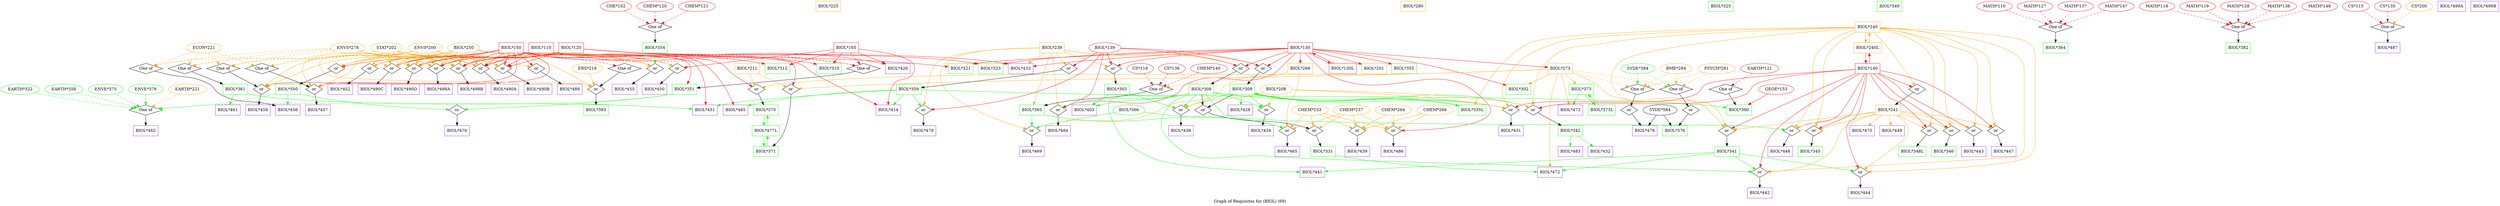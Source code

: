 strict digraph "" {
	graph [bb="0,0,8803.9,707",
		label="Graph of Requisites for (BIOL) (69)",
		lheight=0.21,
		lp="4402,11.5",
		lwidth=3.49
	];
	node [label="\N"];
	"BIOL*110"	[color=red,
		height=0.5,
		pos="1856.4,545",
		shape=box,
		width=1.1944];
	"BIOL*310"	[color=green,
		height=0.5,
		pos="2860.4,473",
		shape=box,
		width=1.1944];
	"BIOL*110" -> "BIOL*310"	[color=red,
		pos="e,2817.1,488.13 1899.6,528.9 1902.6,528.17 1905.5,527.52 1908.4,527 2300.2,456.48 2410.8,556.4 2803.4,491 2804.7,490.79 2806,490.56 \
2807.3,490.31"];
	of29	[height=0.5,
		label="One of",
		pos="2979.4,473",
		shape=diamond,
		width=1.6085];
	"BIOL*110" -> of29	[color=red,
		pos="e,2951.7,482.46 1899.6,528.88 1902.6,528.16 1905.5,527.52 1908.4,527 2348.1,448.86 2470.4,554.26 2912.4,491 2922,489.63 2932.3,487.43 \
2941.7,485.06",
		style=dashed];
	or76	[height=0.5,
		label=or,
		pos="2729.4,401",
		shape=diamond,
		width=0.81703];
	"BIOL*110" -> or76	[color=red,
		pos="e,2735.2,415.56 1899.6,528.91 1902.6,528.17 1905.5,527.53 1908.4,527 1953.5,518.8 2700.8,524.1 2732.4,491 2748.8,473.88 2744.5,445.36 \
2738.4,425.22"];
	or77	[height=0.5,
		label=or,
		pos="2599.4,401",
		shape=diamond,
		width=0.81703];
	"BIOL*110" -> or77	[color=red,
		pos="e,2586.2,410.87 1899.6,528.97 1902.6,528.22 1905.6,527.55 1908.4,527 2033.7,502.99 2363,538.31 2481.4,491 2504.6,481.76 2504.7,470.2 \
2524.4,455 2541.9,441.55 2562.4,427.16 2577.5,416.78"];
	"BIOL*414"	[color=purple,
		height=0.5,
		pos="3169.4,329",
		shape=box,
		width=1.1944];
	"BIOL*110" -> "BIOL*414"	[color=red,
		pos="e,3126.2,341.37 1899.6,528.9 1902.6,528.17 1905.5,527.53 1908.4,527 2093.2,493.52 2573.5,547.73 2752.4,491 2780.6,482.06 2781.8,\
467.93 2808.4,455 2913.4,403.99 3044.7,364.04 3116.4,344.05"];
	or102	[height=0.5,
		label=or,
		pos="1732.4,473",
		shape=diamond,
		width=0.81703];
	"BIOL*110" -> or102	[color=red,
		pos="e,1747.1,482.28 1826.1,526.88 1804.4,514.65 1775.7,498.44 1755.8,487.2"];
	or103	[height=0.5,
		label=or,
		pos="1809.4,473",
		shape=diamond,
		width=0.81703];
	"BIOL*110" -> or103	[color=red,
		pos="e,1817.5,486.06 1844.8,526.7 1838.3,516.93 1830,504.66 1823.2,494.42"];
	or104	[height=0.5,
		label=or,
		pos="1424.4,473",
		shape=diamond,
		width=0.81703];
	"BIOL*110" -> or104	[color=red,
		pos="e,1439.6,481.91 1813.2,529.11 1810.3,528.33 1807.3,527.62 1804.4,527 1655.4,495.15 1610.8,529.9 1463.4,491 1458.6,489.72 1453.6,\
487.93 1448.9,485.99"];
	or105	[height=0.5,
		label=or,
		pos="1501.4,473",
		shape=diamond,
		width=0.81703];
	"BIOL*110" -> or105	[color=red,
		pos="e,1516.6,481.79 1813.2,529.21 1810.3,528.41 1807.3,527.66 1804.4,527 1689,500.49 1654.5,522.96 1540.4,491 1535.6,489.65 1530.6,487.83 \
1525.9,485.87"];
	or106	[height=0.5,
		label=or,
		pos="1578.4,473",
		shape=diamond,
		width=0.81703];
	"BIOL*110" -> or106	[color=red,
		pos="e,1594.1,481.76 1813.4,529.48 1810.4,528.6 1807.4,527.76 1804.4,527 1722.5,505.81 1698.3,516.06 1617.4,491 1612.9,489.58 1608.1,\
487.8 1603.6,485.92"];
	or107	[height=0.5,
		label=or,
		pos="1655.4,473",
		shape=diamond,
		width=0.81703];
	"BIOL*110" -> or107	[color=red,
		pos="e,1671.6,481.46 1813.3,529.89 1765.5,514.29 1695.2,491.28 1694.4,491 1690.1,489.33 1685.4,487.44 1681,485.54"];
	"BIOL*351"	[color=green,
		height=0.5,
		pos="2358.4,401",
		shape=box,
		width=1.1944];
	of29 -> "BIOL*351"	[pos="e,2401.7,405.75 2951,463.75 2939.1,460.59 2925.2,457.22 2912.4,455 2863.9,446.57 2541,417.93 2411.8,406.63"];
	"BIOL*370"	[color=green,
		height=0.5,
		pos="2725.4,329",
		shape=box,
		width=1.1944];
	or76 -> "BIOL*370"	[pos="e,2726.4,347.45 2728.5,383.41 2728.1,375.71 2727.5,366.34 2727,357.62"];
	"BIOL*371"	[color=green,
		height=0.5,
		pos="2725.4,185",
		shape=box,
		width=1.1944];
	or77 -> "BIOL*371"	[pos="e,2703,203.05 2603.5,385.19 2612.1,355.52 2634.3,287.49 2668.4,239 2675.9,228.38 2685.8,218.27 2695.3,209.77"];
	"BIOL*490A"	[color=purple,
		height=0.5,
		pos="1846.4,401",
		shape=box,
		width=1.3333];
	or102 -> "BIOL*490A"	[pos="e,1818.4,419.24 1746.4,463.42 1762.1,453.79 1788.2,437.79 1809.7,424.53"];
	"BIOL*490B"	[color=purple,
		height=0.5,
		pos="1961.4,401",
		shape=box,
		width=1.3472];
	or103 -> "BIOL*490B"	[pos="e,1924.4,419.04 1825.4,464.64 1846.6,454.91 1884.7,437.34 1915.2,423.28"];
	"BIOL*490C"	[color=purple,
		height=0.5,
		pos="1385.4,401",
		shape=box,
		width=1.3472];
	or104 -> "BIOL*490C"	[pos="e,1395.1,419.24 1417.3,459.16 1412.5,450.49 1405.9,438.74 1400,428.15"];
	"BIOL*490D"	[color=purple,
		height=0.5,
		pos="1501.4,401",
		shape=box,
		width=1.3611];
	or105 -> "BIOL*490D"	[pos="e,1501.4,419.1 1501.4,454.7 1501.4,446.98 1501.4,437.71 1501.4,429.11"];
	"BIOL*498A"	[color=purple,
		height=0.5,
		pos="1616.4,401",
		shape=box,
		width=1.3333];
	or106 -> "BIOL*498A"	[pos="e,1607.1,419.24 1585.4,459.16 1590.1,450.49 1596.5,438.74 1602.3,428.15"];
	"BIOL*498B"	[color=purple,
		height=0.5,
		pos="1731.4,401",
		shape=box,
		width=1.3472];
	or107 -> "BIOL*498B"	[pos="e,1712.8,419.16 1666.7,461.67 1676.8,452.32 1692.1,438.2 1705.3,426.04"];
	of41	[height=0.5,
		label="One of",
		pos="495.44,329",
		shape=diamond,
		width=1.6085];
	"BIOL*351" -> of41	[color=green,
		pos="e,538.47,333.74 2315.3,384.84 2312.3,384.12 2309.3,383.5 2306.4,383 1961.4,323.97 1081.1,363.58 731.44,347 668.56,344.02 596.39,\
338.51 548.59,334.58",
		style=dashed];
	or96	[height=0.5,
		label=or,
		pos="1628.4,329",
		shape=diamond,
		width=0.81703];
	"BIOL*351" -> or96	[color=green,
		pos="e,1656.5,329.82 2315.2,385.02 2312.3,384.26 2309.3,383.58 2306.4,383 2066.3,335.08 1770.3,330.02 1666.5,329.82"];
	"BIOL*477L"	[color=green,
		height=0.5,
		pos="2725.4,257",
		shape=box,
		width=1.3194];
	"BIOL*370" -> "BIOL*477L"	[color=green,
		pos="e,2719.5,275.1 2719.5,310.7 2718.7,302.98 2718.5,293.71 2718.8,285.11"];
	"BIOL*371" -> "BIOL*477L"	[color=green,
		pos="e,2731.4,238.7 2731.3,203.1 2732.1,210.79 2732.4,220.05 2732,228.67"];
	"BIOL*120"	[color=red,
		height=0.5,
		pos="1960.4,545",
		shape=box,
		width=1.1944];
	"BIOL*120" -> of29	[color=red,
		pos="e,2951.7,482.43 2003.6,528.9 2006.6,528.17 2009.5,527.52 2012.4,527 2406.4,456.13 2516.3,548.54 2912.4,491 2922,489.61 2932.2,487.4 \
2941.7,485.03",
		style=dashed];
	"BIOL*120" -> or102	[color=red,
		pos="e,1748.2,481.51 1917.4,529.7 1914.4,528.77 1911.4,527.86 1908.4,527 1848.1,509.21 1830.9,511.64 1771.4,491 1766.9,489.43 1762.2,\
487.57 1757.7,485.66"];
	"BIOL*120" -> or103	[color=red,
		pos="e,1825.3,481.36 1923.5,526.88 1895.9,514.07 1858.8,496.9 1834.6,485.65"];
	"BIOL*120" -> or104	[color=red,
		pos="e,1439.6,482 1917.2,529.03 1914.3,528.27 1911.3,527.58 1908.4,527 1713.9,487.9 1655.9,539.3 1463.4,491 1458.6,489.78 1453.6,488.02 \
1448.8,486.09"];
	"BIOL*120" -> or105	[color=red,
		pos="e,1516.6,481.93 1917.2,529.09 1914.3,528.31 1911.3,527.6 1908.4,527 1747.6,493.27 1699.5,532.34 1540.4,491 1535.6,489.74 1530.6,\
487.96 1525.9,486.02"];
	"BIOL*120" -> or106	[color=red,
		pos="e,1593.6,481.84 1917.2,529.17 1914.3,528.38 1911.3,527.64 1908.4,527 1781.3,498.62 1743.1,525.39 1617.4,491 1612.6,489.68 1607.6,\
487.87 1602.9,485.92"];
	"BIOL*120" -> or107	[color=red,
		pos="e,1670.7,481.67 1917.2,529.32 1914.2,528.49 1911.3,527.7 1908.4,527 1814.8,503.95 1786.9,518.47 1694.4,491 1689.7,489.58 1684.7,\
487.72 1679.9,485.75"];
	"BIOL*321"	[color=green,
		height=0.5,
		pos="3486.4,473",
		shape=box,
		width=1.1944];
	"BIOL*120" -> "BIOL*321"	[color=red,
		pos="e,3443.3,489.15 2003.6,528.85 2006.6,528.13 2009.5,527.5 2012.4,527 2632.1,420.22 2809.5,596.45 3433.1,490.89"];
	"BIOL*323"	[color=green,
		height=0.5,
		pos="3382.4,473",
		shape=box,
		width=1.1944];
	"BIOL*120" -> "BIOL*323"	[color=red,
		pos="e,3339.2,483.61 2003.6,528.86 2006.6,528.14 2009.5,527.5 2012.4,527 2292.8,478.28 3009.5,521.5 3292.4,491 3304.4,489.71 3317.2,487.69 \
3329.2,485.49"];
	"BIOL*426"	[color=purple,
		height=0.5,
		pos="3098.4,473",
		shape=box,
		width=1.1944];
	"BIOL*120" -> "BIOL*426"	[color=red,
		pos="e,3055.3,489.12 2003.6,528.88 2006.6,528.15 2009.5,527.51 2012.4,527 2461.9,447.35 2591.8,569.42 3045.2,490.89"];
	"BIOL*433"	[color=purple,
		height=0.5,
		pos="3240.4,473",
		shape=box,
		width=1.1944];
	"BIOL*120" -> "BIOL*433"	[color=red,
		pos="e,3197.2,483.58 2003.6,528.87 2006.6,528.14 2009.5,527.51 2012.4,527 2261.6,483.25 2898.9,518.56 3150.4,491 3162.4,489.69 3175.2,\
487.66 3187.2,485.46"];
	"BIOL*130"	[color=red,
		height=0.5,
		pos="4490.4,545",
		shape=box,
		width=1.1944];
	"BIOL*130" -> "BIOL*321"	[color=red,
		pos="e,3529.6,489.05 4447.4,543.09 4288.7,539.51 3735.8,524.97 3539.5,490.85"];
	"BIOL*130" -> "BIOL*323"	[color=red,
		pos="e,3425.6,489.07 4447.3,542.51 4266.6,536.19 3573,511.01 3435.6,490.71"];
	"BIOL*130" -> "BIOL*433"	[color=red,
		pos="e,3283.7,483.46 4447.2,542.84 4264.2,537.82 3553.1,516.98 3330.4,491 3318.5,489.6 3305.7,487.54 3293.7,485.34"];
	"BIOL*130L"	[color=red,
		height=0.5,
		pos="4637.4,473",
		shape=box,
		width=1.3194];
	"BIOL*130" -> "BIOL*130L"	[color=red,
		pos="e,4595.7,491.07 4520.5,526.88 4539.5,517.35 4564.5,505.41 4586.5,495.28"];
	"BIOL*201"	[color=orange,
		height=0.5,
		pos="4746.4,473",
		shape=box,
		width=1.1944];
	"BIOL*130" -> "BIOL*201"	[color=red,
		pos="e,4703.4,488.02 4533.8,533.42 4575,523.18 4638.7,506.91 4693.4,491 4693.5,490.97 4693.6,490.94 4693.7,490.91"];
	"BIOL*266"	[color=orange,
		height=0.5,
		pos="4490.4,473",
		shape=box,
		width=1.1944];
	"BIOL*130" -> "BIOL*266"	[color=red,
		pos="e,4490.4,491.1 4490.4,526.7 4490.4,518.98 4490.4,509.71 4490.4,501.11"];
	"BIOL*273"	[color=orange,
		height=0.5,
		pos="5475.4,473",
		shape=box,
		width=1.1944];
	"BIOL*130" -> "BIOL*273"	[color=red,
		pos="e,5432.3,477.33 4533.7,541.07 4649.8,533.19 4977.7,510.81 5250.4,491 5309.2,486.73 5376.5,481.62 5422.1,478.12"];
	"BIOL*302"	[color=green,
		height=0.5,
		pos="5385.4,401",
		shape=box,
		width=1.1944];
	"BIOL*130" -> "BIOL*302"	[color=red,
		pos="e,5342.3,410.77 4533.6,539.23 4608.7,530.76 4768.3,511.97 4902.4,491 5059.4,466.46 5243.7,430.5 5332.5,412.74"];
	or65	[height=0.5,
		label=or,
		pos="3842.4,473",
		shape=diamond,
		width=0.81703];
	"BIOL*130" -> or65	[color=red,
		pos="e,3857.6,481.97 4447.3,542.06 4326.8,536.36 3988.9,518.32 3881.4,491 3876.6,489.77 3871.6,488 3866.8,486.06"];
	or66	[height=0.5,
		label=or,
		pos="4285.4,473",
		shape=diamond,
		width=0.81703];
	"BIOL*130" -> or66	[color=red,
		pos="e,4301.2,481.32 4447.4,531.57 4413.6,521.51 4365.6,506.51 4324.4,491 4320,489.31 4315.3,487.39 4310.7,485.47"];
	or67	[height=0.5,
		label=or,
		pos="4362.4,473",
		shape=diamond,
		width=0.81703];
	"BIOL*130" -> or67	[color=red,
		pos="e,4377.2,482.09 4459.1,526.88 4436.6,514.58 4406.8,498.25 4386.2,487.01"];
	"BIOL*355"	[color=green,
		height=0.5,
		pos="4850.4,473",
		shape=box,
		width=1.1944];
	"BIOL*130" -> "BIOL*355"	[color=red,
		pos="e,4807.2,488.67 4533.5,538.61 4591.4,530.91 4698,515.21 4797.3,491.11"];
	or99	[height=0.5,
		label=or,
		pos="3758.4,329",
		shape=diamond,
		width=0.81703];
	"BIOL*130" -> or99	[color=red,
		pos="e,3774.4,337.49 4473.8,526.97 4449,501.77 4404.9,457.26 4400.4,455 4306.5,407.7 4264.4,457.51 4166.4,419 4139.9,408.58 4140.1,392.92 \
4113.4,383 3982.6,334.38 3936.8,380.95 3801.4,347 3795.7,345.56 3789.7,343.54 3784.1,341.39"];
	or100	[height=0.5,
		label=or,
		pos="4916.4,257",
		shape=diamond,
		width=0.81703];
	"BIOL*130" -> or100	[color=red,
		pos="e,4941.9,259.39 4507.1,526.94 4531.9,501.71 4575.9,457.16 4580.4,455 4731.1,383.25 5216,474.66 5323.4,347 5333.7,334.76 5334,323.02 \
5323.4,311 5299.1,283.23 5046.8,265.66 4952.1,260"];
	"BIOL*130L" -> "BIOL*130"	[color=red,
		pos="e,4532.3,526.88 4607.3,491.19 4588.3,500.69 4563.4,512.58 4541.5,522.67"];
	or95	[height=0.5,
		label=or,
		pos="3668.4,257",
		shape=diamond,
		width=0.81703];
	"BIOL*266" -> or95	[color=orange,
		pos="e,3684.7,265.42 4447.3,458.48 4442.7,457.22 4438,456.03 4433.4,455 4333,432.23 4299.7,458.17 4204.4,419 4179.1,408.59 4180,392.85 \
4154.4,383 4020.9,331.51 3964.2,407.34 3834.4,347 3813.3,337.19 3816,323.54 3796.4,311 3760.2,287.77 3746.1,291.8 3706.4,275 3702.4,\
273.29 3698.1,271.43 3694,269.59"];
	of34	[height=0.5,
		label="One of",
		pos="4046.4,401",
		shape=diamond,
		width=1.6085];
	"BIOL*266" -> of34	[color=orange,
		pos="e,4084,407.43 4447,463.45 4432.3,460.64 4415.7,457.57 4400.4,455 4342.4,445.18 4176.5,420.88 4094.1,408.9",
		style=dashed];
	or94	[height=0.5,
		label=or,
		pos="4551.4,257",
		shape=diamond,
		width=0.81703];
	"BIOL*266" -> or94	[color=orange,
		pos="e,4549.1,273.86 4499.8,454.74 4505,444.57 4511.2,431.32 4515.4,419 4531.4,372.51 4542.1,316 4547.5,283.8"];
	"BIOL*273" -> or76	[color=orange,
		pos="e,2755.6,403.11 5432.3,470.59 5336.9,467.51 5100.4,460.02 4902.4,455 4140.7,435.7 3950.1,441.1 3188.4,419 3031.1,414.43 2843.4,406.8 \
2765.8,403.54"];
	"BIOL*273" -> or77	[color=orange,
		pos="e,2619.8,406.76 5432.3,470.52 5336.9,467.3 5100.4,459.55 4902.4,455 4411.2,443.71 3180.4,467.81 2691.4,419 2670.6,416.92 2647.5,\
412.64 2629.6,408.89"];
	"BIOL*273" -> "BIOL*302"	[color=orange,
		pos="e,5407.4,419.1 5453.2,454.7 5441.9,445.88 5427.9,435.03 5415.6,425.47"];
	or69	[height=0.5,
		label=or,
		pos="6184.4,257",
		shape=diamond,
		width=0.81703];
	"BIOL*273" -> or69	[color=orange,
		pos="e,6160.3,260.37 5473.6,454.87 5471.1,421.36 5471,347.26 5513.4,311 5554.7,275.78 5946.4,279.5 6000.4,275 6052.7,270.66 6113.2,264.93 \
6150.1,261.36"];
	"BIOL*373"	[color=green,
		height=0.5,
		pos="5565.4,401",
		shape=box,
		width=1.1944];
	"BIOL*273" -> "BIOL*373"	[color=orange,
		pos="e,5543.5,419.1 5497.7,454.7 5509,445.88 5523,435.03 5535.3,425.47"];
	of35	[height=0.5,
		label="One of",
		pos="5760.4,401",
		shape=diamond,
		width=1.6085];
	"BIOL*273" -> of35	[color=orange,
		pos="e,5729.5,409.6 5518.7,461.37 5573.3,447.97 5666.4,425.1 5719.7,412",
		style=dashed];
	"BIOL*472"	[color=purple,
		height=0.5,
		pos="5456.4,113",
		shape=box,
		width=1.1944];
	"BIOL*273" -> "BIOL*472"	[color=orange,
		pos="e,5456.4,131.05 5471.6,454.61 5466,427.94 5456.4,375.27 5456.4,330 5456.4,330 5456.4,330 5456.4,256 5456.4,216 5456.4,169.65 5456.4,\
141.08"];
	"BIOL*473"	[color=purple,
		height=0.5,
		pos="5679.4,329",
		shape=box,
		width=1.1944];
	"BIOL*273" -> "BIOL*473"	[color=orange,
		pos="e,5671.5,347.09 5518.6,463.12 5548.6,455.31 5588.3,441.58 5617.4,419 5639.1,402.24 5656.1,375.85 5666.8,356.15"];
	of42	[height=0.5,
		label="One of",
		pos="5894.4,401",
		shape=diamond,
		width=1.6085];
	"BIOL*273" -> of42	[color=orange,
		pos="e,5865.2,410.08 5518.5,466.91 5585.1,458.74 5716.9,441.29 5827.4,419 5836.5,417.17 5846.2,414.91 5855.3,412.63",
		style=dashed];
	"BIOL*303"	[color=green,
		height=0.5,
		pos="3886.4,401",
		shape=box,
		width=1.1944];
	or65 -> "BIOL*303"	[pos="e,3875.7,419.14 3850.3,459.49 3855.8,450.7 3863.4,438.63 3870.2,427.82"];
	"BIOL*308"	[color=green,
		height=0.5,
		pos="4256.4,401",
		shape=box,
		width=1.1944];
	or66 -> "BIOL*308"	[pos="e,4263.5,419.02 4279.7,458.17 4276.2,449.66 4271.6,438.46 4267.3,428.31"];
	"BIOL*309"	[color=green,
		height=0.5,
		pos="4463.4,401",
		shape=box,
		width=1.1944];
	or67 -> "BIOL*309"	[pos="e,4438.6,419.22 4375.6,462.85 4389.5,453.27 4411.7,437.86 4430.3,424.95"];
	"BIOL*484"	[color=purple,
		height=0.5,
		pos="3758.4,257",
		shape=box,
		width=1.1944];
	or99 -> "BIOL*484"	[pos="e,3758.4,275.1 3758.4,310.7 3758.4,302.98 3758.4,293.71 3758.4,285.11"];
	"BIOL*486"	[color=purple,
		height=0.5,
		pos="4916.4,185",
		shape=box,
		width=1.1944];
	or100 -> "BIOL*486"	[pos="e,4916.4,203.1 4916.4,238.7 4916.4,230.98 4916.4,221.71 4916.4,213.11"];
	"BIOL*469"	[color=purple,
		height=0.5,
		pos="3668.4,185",
		shape=box,
		width=1.1944];
	or95 -> "BIOL*469"	[pos="e,3668.4,203.1 3668.4,238.7 3668.4,230.98 3668.4,221.71 3668.4,213.11"];
	"BIOL*365"	[color=green,
		height=0.5,
		pos="3668.4,329",
		shape=box,
		width=1.1944];
	of34 -> "BIOL*365"	[pos="e,3711.7,344.7 4010,394.23 3935.3,382.38 3768.3,355.8 3721.8,346.82"];
	"BIOL*465"	[color=purple,
		height=0.5,
		pos="4551.4,185",
		shape=box,
		width=1.1944];
	or94 -> "BIOL*465"	[pos="e,4551.4,203.1 4551.4,238.7 4551.4,230.98 4551.4,221.71 4551.4,213.11"];
	"BIOL*341"	[color=green,
		height=0.5,
		pos="6184.4,185",
		shape=box,
		width=1.1944];
	or69 -> "BIOL*341"	[pos="e,6184.4,203.1 6184.4,238.7 6184.4,230.98 6184.4,221.71 6184.4,213.11"];
	"BIOL*373" -> "BIOL*473"	[color=green,
		pos="e,5651.4,347.19 5593.3,382.88 5608.2,373.72 5626.8,362.34 5642.8,352.48"];
	"BIOL*373L"	[color=green,
		height=0.5,
		pos="5570.4,329",
		shape=box,
		width=1.3194];
	"BIOL*373" -> "BIOL*373L"	[color=green,
		pos="e,5563.3,347.1 5560.8,382.7 5560.5,374.98 5561,365.71 5561.9,357.11"];
	or78	[height=0.5,
		label=or,
		pos="5769.4,329",
		shape=diamond,
		width=0.81703];
	of35 -> or78	[pos="e,5767.4,345.99 5762.6,383.41 5763.6,375.27 5764.9,365.28 5766.1,356.15"];
	or97	[height=0.5,
		label=or,
		pos="6020.4,329",
		shape=diamond,
		width=0.81703];
	of42 -> or97	[pos="e,6005.6,338.24 5914.1,389.06 5936.5,376.64 5973,356.37 5996.8,343.11"];
	"BIOL*403"	[color=purple,
		height=0.5,
		pos="3886.4,329",
		shape=box,
		width=1.1944];
	"BIOL*303" -> "BIOL*403"	[color=green,
		pos="e,3886.4,347.1 3886.4,382.7 3886.4,374.98 3886.4,365.71 3886.4,357.11"];
	or82	[height=0.5,
		label=or,
		pos="4182.4,329",
		shape=diamond,
		width=0.81703];
	"BIOL*303" -> or82	[color=green,
		pos="e,4162.4,334.73 3929.5,389.82 3990.4,375.42 4100.1,349.48 4152.7,337.04"];
	"BIOL*308" -> or99	[color=green,
		pos="e,3778,334.99 4213.2,392.1 4195.6,389.03 4175.1,385.63 4156.4,383 4013.8,362.92 3976.5,370.75 3834.4,347 3819,344.42 3802.1,340.71 \
3788.1,337.41"];
	or80	[height=0.5,
		label=or,
		pos="5285.4,329",
		shape=diamond,
		width=0.81703];
	"BIOL*308" -> or80	[color=green,
		pos="e,5270.7,337.96 4299.5,394.51 4330.5,390.73 4373.5,385.89 4411.4,383 4596.6,368.87 5065.5,388.81 5246.4,347 5251.4,345.85 5256.5,\
344.1 5261.3,342.13"];
	or84	[height=0.5,
		label=or,
		pos="6330.4,113",
		shape=diamond,
		width=0.81703];
	"BIOL*308" -> or84	[color=green,
		pos="e,6303.4,114.5 4213.3,385.05 4185.2,374.38 4152.5,359.72 4144.4,347 4118.8,306.44 4114.1,276.16 4144.4,239 4246.3,114.36 4339.5,\
185.4 4499.4,167 4683.5,145.83 6049.7,119.28 6293.3,114.69"];
	or88	[height=0.5,
		label=or,
		pos="6691.4,257",
		shape=diamond,
		width=0.81703];
	"BIOL*308" -> or88	[color=green,
		pos="e,6672.3,263.43 4270.3,382.97 4290.6,358.25 4326.9,314.92 4335.4,311 4450.6,258.15 6489.6,289.9 6615.4,275 6631.1,273.15 6648.2,\
269.47 6662.2,266.01"];
	"BIOL*308" -> "BIOL*403"	[color=green,
		pos="e,3929.5,343.58 4213.3,387.41 4207,385.8 4200.6,384.27 4194.4,383 4084.1,360.05 4053.5,371.17 3943.4,347 3942.2,346.72 3940.9,346.43 \
3939.6,346.12"];
	"BIOL*308" -> or82	[color=green,
		pos="e,4193.4,340.38 4238.2,382.7 4226.7,371.91 4212.1,358.07 4200.7,347.29"];
	"orBIOL*3310"	[height=0.5,
		label=or,
		pos="4259.4,329",
		shape=diamond,
		width=0.81703];
	"BIOL*308" -> "orBIOL*3310"	[pos="e,4258.7,346.62 4257.2,382.7 4257.5,374.87 4257.9,365.44 4258.3,356.73"];
	or81	[height=0.5,
		label=or,
		pos="4477.4,329",
		shape=diamond,
		width=0.81703];
	"BIOL*308" -> or81	[color=green,
		pos="e,4461.7,337.61 4299.5,389.34 4336.9,379.64 4392.4,364.24 4439.4,347 4443.6,345.46 4448,343.67 4452.3,341.85"];
	"BIOL*441"	[color=purple,
		height=0.5,
		pos="4655.4,113",
		shape=box,
		width=1.1944];
	"BIOL*308" -> "BIOL*441"	[color=green,
		pos="e,4612.2,114.33 4213.2,387.73 4206.6,386.03 4199.9,384.4 4193.4,383 4094.1,361.42 3939.1,405.49 3976.4,311 4008.7,229.42 4032.7,\
205.74 4111.4,167 4196.9,124.96 4482.6,116.26 4602.1,114.47"];
	"BIOL*335L"	[color=green,
		height=0.5,
		pos="5190.4,329",
		shape=box,
		width=1.3194];
	"BIOL*309" -> "BIOL*335L"	[color=green,
		pos="e,5142.6,342.98 4506.8,397.59 4634.2,390.65 5005.5,369.68 5125.4,347 5127.9,346.54 5130.4,346.01 5132.9,345.43"];
	or70	[height=0.5,
		label=or,
		pos="5399.4,329",
		shape=diamond,
		width=0.81703];
	"BIOL*309" -> or70	[color=green,
		pos="e,5379.9,335.26 4506.7,397.53 4675.5,387.85 5282.7,352.78 5323.4,347 5338.9,344.81 5355.9,341.13 5369.9,337.76"];
	"BIOL*309" -> or80	[color=green,
		pos="e,5270.3,338.05 4506.6,397.49 4665.4,388.19 5210.3,355.82 5246.4,347 5251.3,345.81 5256.3,344.07 5261.1,342.14"];
	"BIOL*309" -> or82	[color=green,
		pos="e,4198.1,337.67 4420.4,393.19 4371.4,384.85 4289.6,369.07 4221.4,347 4216.9,345.53 4212.2,343.71 4207.6,341.82"];
	"BIOL*309" -> "orBIOL*3310"	[pos="e,4277.4,336.15 4420.2,385.15 4380,371.37 4321.4,351.26 4287.2,339.51"];
	"BIOL*309" -> or81	[color=green,
		pos="e,4474.4,345.2 4466.9,382.7 4468.6,374.43 4470.6,364.38 4472.4,355.28"];
	"BIOL*428"	[color=purple,
		height=0.5,
		pos="4387.4,329",
		shape=box,
		width=1.1944];
	"BIOL*309" -> "BIOL*428"	[color=green,
		pos="e,4406,347.1 4444.7,382.7 4435.3,374.05 4423.8,363.45 4413.5,354.03"];
	"BIOL*150"	[color=red,
		height=0.5,
		pos="1752.4,545",
		shape=box,
		width=1.1944];
	"BIOL*150" -> or102	[color=red,
		pos="e,1736.7,488.74 1747.5,526.7 1745.1,518.22 1742.1,507.88 1739.5,498.6"];
	"BIOL*150" -> or103	[color=red,
		pos="e,1800,485.63 1766.5,526.7 1774.8,516.6 1785.1,503.84 1793.6,493.41"];
	"BIOL*150" -> or104	[color=red,
		pos="e,1439.7,481.73 1709.2,529.27 1706.2,528.45 1703.3,527.68 1700.4,527 1596.8,502.36 1565.8,520.54 1463.4,491 1458.6,489.61 1453.7,\
487.77 1448.9,485.81"];
	"BIOL*150" -> or105	[color=red,
		pos="e,1517.1,481.64 1709.4,529.58 1706.4,528.68 1703.4,527.81 1700.4,527 1630.2,507.65 1609.7,513.66 1540.4,491 1535.9,489.51 1531.2,\
487.69 1526.6,485.8"];
	"BIOL*150" -> or106	[color=red,
		pos="e,1594.7,481.25 1709.4,527.57 1682.8,517.31 1648,503.67 1617.4,491 1613.1,489.2 1608.5,487.25 1604.1,485.33"];
	"BIOL*150" -> or107	[color=red,
		pos="e,1668.4,483.38 1728.5,526.7 1712.6,515.26 1692,500.4 1676.7,489.37"];
	"BIOL*150" -> "BIOL*351"	[color=red,
		pos="e,2368.5,419.17 1795.6,528.97 1798.6,528.22 1801.6,527.56 1804.4,527 1866.5,515.08 2329.2,537.11 2372.4,491 2388,474.44 2381.4,448.02 \
2372.8,428.26"];
	"BIOL*312"	[color=green,
		height=0.5,
		pos="2680.4,473",
		shape=box,
		width=1.1944];
	"BIOL*150" -> "BIOL*312"	[color=red,
		pos="e,2637.3,489.09 1795.6,528.91 1798.6,528.17 1801.5,527.53 1804.4,527 2161.8,462.03 2265.9,554.86 2627.3,490.88"];
	or74	[height=0.5,
		label=or,
		pos="1156.4,473",
		shape=diamond,
		width=0.81703];
	"BIOL*150" -> or74	[color=red,
		pos="e,1176,479.18 1709.2,529.02 1706.3,528.26 1703.3,527.57 1700.4,527 1495.8,486.3 1438.8,521.85 1232.4,491 1217,488.69 1200,485 1186,\
481.65"];
	of37	[height=0.5,
		label="One of",
		pos="2229.4,473",
		shape=diamond,
		width=1.6085];
	"BIOL*150" -> of37	[color=red,
		pos="e,2201,482.22 1795.7,529.1 1798.6,528.32 1801.6,527.61 1804.4,527 1960.9,493.96 2005,518.74 2162.4,491 2171.8,489.35 2181.8,487.09 \
2191.1,484.76",
		style=dashed];
	or89	[height=0.5,
		label=or,
		pos="2334.4,473",
		shape=diamond,
		width=0.81703];
	"BIOL*150" -> or89	[color=red,
		pos="e,2319.7,482.03 1795.6,529.01 1798.6,528.25 1801.6,527.57 1804.4,527 2019.6,484.62 2083.8,544.57 2296.4,491 2301.1,489.84 2305.8,\
488.14 2310.3,486.27"];
	"BIOL*451"	[color=purple,
		height=0.5,
		pos="2429.4,329",
		shape=box,
		width=1.1944];
	"BIOL*150" -> "BIOL*451"	[color=red,
		pos="e,2431.4,347.02 1795.6,528.97 1798.6,528.22 1801.6,527.55 1804.4,527 1868.6,514.75 2340.9,532.44 2391.4,491 2430.9,458.67 2433.9,\
393.79 2432,357.02"];
	or90	[height=0.5,
		label=or,
		pos="1270.4,473",
		shape=diamond,
		width=0.81703];
	"BIOL*150" -> or90	[color=red,
		pos="e,1285.6,481.96 1709.2,529.07 1706.3,528.3 1703.3,527.6 1700.4,527 1529.5,491.66 1478.5,534.42 1309.4,491 1304.6,489.76 1299.6,487.98 \
1294.8,486.04"];
	or91	[height=0.5,
		label=or,
		pos="1886.4,473",
		shape=diamond,
		width=0.81703];
	"BIOL*150" -> or91	[color=red,
		pos="e,1871.3,481.9 1785.2,526.88 1809,514.45 1840.7,497.92 1862.2,486.67"];
	or92	[height=0.5,
		label=or,
		pos="901.44,401",
		shape=diamond,
		width=0.81703];
	"BIOL*150" -> or92	[color=red,
		pos="e,916.14,410.17 1795.5,529.82 1798.6,528.86 1801.5,527.91 1804.4,527 1857.6,510.35 1891.2,535.67 1924.4,491 1934,478.16 1935.5,466.52 \
1924.4,455 1886.4,415.58 992.78,431.41 939.44,419 934.81,417.92 930.04,416.27 925.51,414.41"];
	or93	[height=0.5,
		label=or,
		pos="1081.4,401",
		shape=diamond,
		width=0.81703];
	"BIOL*150" -> or93	[color=red,
		pos="e,1096.1,410.14 1795.5,529.62 1798.5,528.7 1801.5,527.82 1804.4,527 1871.7,508.13 1914.1,545.76 1957.4,491 1967.4,478.46 1968.5,\
466.55 1957.4,455 1893,387.7 1210.1,440.41 1119.4,419 1114.8,417.91 1110,416.25 1105.5,414.39"];
	"BIOL*485"	[color=purple,
		height=0.5,
		pos="2546.4,329",
		shape=box,
		width=1.1944];
	"BIOL*150" -> "BIOL*485"	[color=red,
		pos="e,2538.9,347.07 1795.6,528.96 1798.6,528.21 1801.6,527.55 1804.4,527 1938.7,501.55 2297.1,553.97 2418.4,491 2475.5,461.4 2515.6,\
393.88 2534.4,356.36"];
	or101	[height=0.5,
		label=or,
		pos="1347.4,473",
		shape=diamond,
		width=0.81703];
	"BIOL*150" -> or101	[color=red,
		pos="e,1362.6,481.87 1709.2,529.14 1706.3,528.35 1703.3,527.63 1700.4,527 1563.2,497.02 1522.1,527.47 1386.4,491 1381.6,489.7 1376.6,\
487.9 1371.9,485.96"];
	"BIOL*350"	[color=green,
		height=0.5,
		pos="991.44,401",
		shape=box,
		width=1.1944];
	or74 -> "BIOL*350"	[pos="e,1031.8,419.12 1140,465.03 1117.1,455.33 1074.7,437.33 1041,423.04"];
	or79	[height=0.5,
		label=or,
		pos="2161.4,401",
		shape=diamond,
		width=0.81703];
	of37 -> or79	[pos="e,2171.9,412.81 2216.7,458.83 2206.1,447.92 2190.9,432.28 2179.1,420.18"];
	"BIOL*450"	[color=purple,
		height=0.5,
		pos="2254.4,401",
		shape=box,
		width=1.1944];
	or89 -> "BIOL*450"	[pos="e,2273.9,419.04 2323,461.97 2312.2,452.53 2295.6,438.03 2281.5,425.65"];
	"BIOL*452"	[color=purple,
		height=0.5,
		pos="1171.4,401",
		shape=box,
		width=1.1944];
	or90 -> "BIOL*452"	[pos="e,1195.8,419.22 1257.5,462.85 1244.1,453.36 1222.6,438.14 1204.4,425.29"];
	"BIOL*455"	[color=purple,
		height=0.5,
		pos="2071.4,401",
		shape=box,
		width=1.1944];
	or91 -> "BIOL*455"	[pos="e,2028.3,418.32 1903.8,465.41 1929.9,455.56 1980.1,436.58 2018.7,421.94"];
	"BIOL*457"	[color=purple,
		height=0.5,
		pos="887.44,329",
		shape=box,
		width=1.1944];
	or92 -> "BIOL*457"	[pos="e,890.87,347.13 898.41,384.81 896.79,376.75 894.76,366.59 892.89,357.22"];
	"BIOL*458"	[color=purple,
		height=0.5,
		pos="1095.4,329",
		shape=box,
		width=1.1944];
	or93 -> "BIOL*458"	[pos="e,1092,347.13 1084.5,384.81 1086.1,376.75 1088.1,366.59 1090,357.22"];
	"BIOL*489"	[color=purple,
		height=0.5,
		pos="1275.4,401",
		shape=box,
		width=1.1944];
	or101 -> "BIOL*489"	[pos="e,1292.9,419.01 1336.5,461.37 1326.9,452.06 1312.7,438.18 1300.3,426.18"];
	"BIOL*350" -> of41	[color=green,
		pos="e,541.97,332.53 948.21,385.16 945.26,384.37 942.32,383.64 939.44,383 802.28,352.7 637.19,338.76 552.18,333.18",
		style=dashed];
	"BIOL*350" -> or96	[color=green,
		pos="e,1601,330.3 1034.7,385.06 1037.6,384.29 1040.6,383.59 1043.4,383 1247.1,341.05 1497.4,332.3 1590.9,330.48"];
	"BIOL*456"	[color=purple,
		height=0.5,
		pos="991.44,329",
		shape=box,
		width=1.1944];
	"BIOL*350" -> "BIOL*456"	[color=green,
		pos="e,991.44,347.1 991.44,382.7 991.44,374.98 991.44,365.71 991.44,357.11"];
	"BIOL*462"	[color=purple,
		height=0.5,
		pos="495.44,257",
		shape=box,
		width=1.1944];
	of41 -> "BIOL*462"	[pos="e,495.44,275.1 495.44,310.7 495.44,302.98 495.44,293.71 495.44,285.11"];
	"BIOL*470"	[color=purple,
		height=0.5,
		pos="1628.4,257",
		shape=box,
		width=1.1944];
	or96 -> "BIOL*470"	[pos="e,1628.4,275.1 1628.4,310.7 1628.4,302.98 1628.4,293.71 1628.4,285.11"];
	"BIOL*383"	[color=green,
		height=0.5,
		pos="2161.4,329",
		shape=box,
		width=1.1944];
	or79 -> "BIOL*383"	[pos="e,2161.4,347.1 2161.4,382.7 2161.4,374.98 2161.4,365.71 2161.4,357.11"];
	"BIOL*165"	[color=red,
		height=0.5,
		pos="2919.4,545",
		shape=box,
		width=1.1944];
	"BIOL*165" -> "BIOL*310"	[color=red,
		pos="e,2874.9,491.1 2904.9,526.7 2897.8,518.3 2889.2,508.07 2881.4,498.86"];
	"BIOL*165" -> of29	[color=red,
		pos="e,2967.6,487.82 2934.3,526.7 2942.3,517.33 2952.3,505.68 2960.8,495.71",
		style=dashed];
	"BIOL*165" -> "BIOL*414"	[color=red,
		pos="e,3173.2,347.11 2962.6,539.97 3022.4,533.44 3125.8,518.45 3150.4,491 3183.3,454.36 3180.1,392.63 3174.8,357.2"];
	"BIOL*165" -> "BIOL*426"	[color=red,
		pos="e,3055.2,490.91 2962.8,527.05 2987.7,517.29 3019.3,504.94 3045.7,494.61"];
	"BIOL*165" -> "BIOL*312"	[color=red,
		pos="e,2723.5,486.61 2876.4,531.4 2836.3,519.65 2776.3,502.07 2733.2,489.46"];
	"BIOL*165" -> or89	[color=red,
		pos="e,2357.9,476.81 2876.4,538.85 2764.9,525.51 2468.2,490.01 2368,478.02"];
	"BIOL*211"	[color=orange,
		height=0.5,
		pos="2576.4,473",
		shape=box,
		width=1.1944];
	"BIOL*211" -> or76	[color=orange,
		pos="e,2713.4,409.36 2613.9,454.88 2641.9,442.07 2679.4,424.9 2704,413.65"];
	"BIOL*211" -> or77	[color=orange,
		pos="e,2594.8,416.28 2582.1,454.7 2585,446.01 2588.5,435.36 2591.6,425.91"];
	"BIOL*225"	[color=orange,
		height=0.5,
		pos="2662.4,689",
		shape=box,
		width=1.1944];
	"BIOL*239"	[color=orange,
		height=0.5,
		pos="3671.4,545",
		shape=box,
		width=1.1944];
	"BIOL*239" -> "BIOL*433"	[color=orange,
		pos="e,3283.5,487.59 3628.2,539.98 3558.1,533.01 3415.8,516.89 3297.4,491 3296.2,490.72 3294.9,490.43 3293.6,490.12"];
	"BIOL*239" -> or65	[color=orange,
		pos="e,3825.8,480.83 3713.3,526.88 3745.5,513.68 3789.1,495.86 3816.4,484.64"];
	"BIOL*239" -> or66	[color=orange,
		pos="e,4270.7,482.03 3714.7,533.55 3726.3,531.07 3738.8,528.67 3750.4,527 3969.7,495.63 4032.7,545.04 4247.4,491 4252.1,489.84 4256.8,\
488.15 4261.3,486.28"];
	"BIOL*239" -> or67	[color=orange,
		pos="e,4347.3,482.06 3714.7,533.47 3726.3,531 3738.8,528.61 3750.4,527 4003.2,492.06 4075.4,550.89 4323.4,491 4328.3,489.83 4333.3,488.09 \
4338.1,486.16"];
	"BIOL*239" -> or99	[color=orange,
		pos="e,3752.8,343.81 3678.4,526.85 3693.9,488.65 3731.4,396.54 3749,353.24"];
	"BIOL*239" -> or95	[color=orange,
		pos="e,3654.8,267.07 3660.4,526.77 3636.5,487.37 3584.9,388.14 3616.4,311 3622.6,295.83 3635.5,282.65 3646.9,273.24"];
	or75	[height=0.5,
		label=or,
		pos="3576.4,473",
		shape=diamond,
		width=0.81703];
	"BIOL*239" -> or75	[color=orange,
		pos="e,3589.2,483.38 3648,526.7 3632.4,515.26 3612.3,500.4 3597.3,489.37"];
	"BIOL*239" -> "BIOL*365"	[color=orange,
		pos="e,3668.7,347.23 3671.2,526.85 3670.7,489.83 3669.5,402.18 3668.8,357.39"];
	or98	[height=0.5,
		label=or,
		pos="3311.4,329",
		shape=diamond,
		width=0.81703];
	"BIOL*239" -> or98	[color=orange,
		pos="e,3308,344.87 3628.2,543.54 3545.8,541.7 3370.8,532.84 3330.4,491 3295.4,454.64 3300.1,390.15 3306.1,354.83"];
	"BIOL*359"	[color=green,
		height=0.5,
		pos="3240.4,401",
		shape=box,
		width=1.1944];
	or75 -> "BIOL*359"	[pos="e,3283.7,406.33 3561.2,464.17 3554.4,460.93 3546.2,457.38 3538.4,455 3454.9,429.3 3354.1,414.62 3293.7,407.49"];
	"BIOL*365" -> or95	[color=green,
		pos="e,3668.4,275.1 3668.4,310.7 3668.4,302.98 3668.4,293.71 3668.4,285.11"];
	"BIOL*365" -> or94	[color=green,
		pos="e,4536.7,266.13 3711.6,312.91 3714.6,312.18 3717.5,311.53 3720.4,311 4067.5,247.61 4170.2,356.47 4513.4,275 4518.1,273.9 4522.8,\
272.24 4527.4,270.38"];
	"BIOL*479"	[color=purple,
		height=0.5,
		pos="3311.4,257",
		shape=box,
		width=1.1944];
	or98 -> "BIOL*479"	[pos="e,3311.4,275.1 3311.4,310.7 3311.4,302.98 3311.4,293.71 3311.4,285.11"];
	"BIOL*359" -> "BIOL*414"	[color=green,
		pos="e,3186.8,347.1 3222.9,382.7 3214.2,374.14 3203.6,363.66 3194.1,354.3"];
	"BIOL*359" -> "BIOL*451"	[color=green,
		pos="e,2472.6,342.47 3197.2,399.71 3082.2,398.35 2759,390.61 2494.4,347 2490.5,346.36 2486.5,345.59 2482.5,344.73"];
	"BIOL*359" -> "BIOL*485"	[color=green,
		pos="e,2589.6,336.21 3197.4,396.56 3102.5,388.87 2868.7,369.18 2673.4,347 2649.2,344.25 2622.4,340.73 2599.7,337.61"];
	"BIOL*359" -> or98	[color=green,
		pos="e,3300.5,340.79 3258,382.7 3268.7,372.14 3282.4,358.67 3293.2,347.99"];
	"BIOL*360"	[color=green,
		height=0.5,
		pos="6110.4,329",
		shape=box,
		width=1.1944];
	"BIOL*359" -> "BIOL*360"	[color=green,
		pos="e,6067.3,345.18 3283.7,398.58 3381.6,395.4 3628.2,387.62 3834.4,383 4078.5,377.53 5772.6,387.61 6057.4,346.72"];
	"BIOL*240"	[color=orange,
		height=0.5,
		pos="6520.4,617",
		shape=box,
		width=1.1944];
	"BIOL*240" -> or69	[color=orange,
		pos="e,6160.3,260.41 6477.2,616.49 6322,617.24 5796.5,610.78 5693.4,491 5662.1,454.61 5662,419.27 5693.4,383 5730.4,340.42 5893.7,371.53 \
5944.4,347 5965.4,336.87 5962.1,322.31 5982.4,311 6036.6,280.87 6108.6,267.34 6150.4,261.68"];
	"BIOL*240L"	[color=orange,
		height=0.5,
		pos="6596.4,545",
		shape=box,
		width=1.3194];
	"BIOL*240" -> "BIOL*240L"	[color=orange,
		pos="e,6572,563.1 6533.3,598.7 6541.9,589.97 6553.4,579.24 6564.2,569.75"];
	or64	[height=0.5,
		label=or,
		pos="6767.4,401",
		shape=diamond,
		width=0.81703];
	"BIOL*240" -> or64	[color=orange,
		pos="e,6768.1,418.8 6563.8,609.93 6616.7,601.67 6702,585.31 6724.4,563 6760.5,527.16 6767.3,464.61 6768.1,428.94"];
	"BIOL*240" -> "BIOL*335L"	[color=orange,
		pos="e,5197.9,347.32 6477.3,616.09 6280.7,616.24 5475.8,613.71 5376.4,563 5287.2,517.47 5226.6,407.55 5202.3,356.67"];
	"BIOL*240" -> or70	[color=orange,
		pos="e,5383.4,337.51 6477.2,614.67 6325.9,609.81 5820,591.74 5660.4,563 5504.2,534.84 5402.2,562.13 5333.4,419 5326.5,404.58 5326.5,397.43 \
5333.4,383 5342,365.22 5359.7,351.52 5374.6,342.51"];
	or71	[height=0.5,
		label=or,
		pos="6577.4,257",
		shape=diamond,
		width=0.81703];
	"BIOL*240" -> or71	[color=orange,
		pos="e,6574.7,273.56 6522.9,598.59 6527.2,569.04 6536.2,507.2 6544.4,455 6554.2,393.43 6566.5,321.2 6573,283.63"];
	or72	[height=0.5,
		label=or,
		pos="7051.4,257",
		shape=diamond,
		width=0.81703];
	"BIOL*240" -> or72	[color=orange,
		pos="e,7049.4,274.15 6563.9,613.47 6688.9,605.02 7040.4,572.5 7040.4,474 7040.4,474 7040.4,474 7040.4,400 7040.4,359.44 7045,312.55 7048.2,\
284.1"];
	or73	[height=0.5,
		label=or,
		pos="7128.4,257",
		shape=diamond,
		width=0.81703];
	"BIOL*240" -> or73	[color=orange,
		pos="e,7125,273.25 6563.8,614.84 6699.8,610.05 7109.4,586.29 7109.4,474 7109.4,474 7109.4,474 7109.4,400 7109.4,358.76 7117.4,311.37 \
7123,283.1"];
	"BIOL*240" -> or80	[color=orange,
		pos="e,5288.9,345 6477.3,615.48 6288.3,612.97 5537.4,600.71 5439.4,563 5392.3,544.85 5381.5,531.62 5351.4,491 5319.8,448.27 5300.5,388.22 \
5291.5,354.84"];
	"BIOL*240" -> or84	[color=orange,
		pos="e,6330.4,131.05 6477.3,604.6 6421.3,586.87 6330.4,546.89 6330.4,474 6330.4,474 6330.4,474 6330.4,256 6330.4,216 6330.4,169.65 6330.4,\
141.08"];
	or85	[height=0.5,
		label=or,
		pos="6453.4,257",
		shape=diamond,
		width=0.81703];
	"BIOL*240" -> or85	[color=orange,
		pos="e,6451.8,274.16 6504,598.77 6481.6,573.53 6444.4,524.05 6444.4,474 6444.4,474 6444.4,474 6444.4,400 6444.4,359.48 6448.1,312.58 \
6450.8,284.12"];
	or86	[height=0.5,
		label=or,
		pos="6543.4,113",
		shape=diamond,
		width=0.81703];
	"BIOL*240" -> or86	[color=orange,
		pos="e,6516.2,114.29 6489.9,598.78 6476.6,589.8 6462.2,577.62 6453.4,563 6407.5,486.55 6335.5,239.52 6387.4,167 6414.2,129.65 6468.8,\
118.3 6505.8,115.03"];
	or87	[height=0.5,
		label=or,
		pos="7205.4,257",
		shape=diamond,
		width=0.81703];
	"BIOL*240" -> or87	[color=orange,
		pos="e,7203.6,274.16 6563.7,616.16 6712.7,615.56 7195.4,603.63 7195.4,474 7195.4,474 7195.4,474 7195.4,400 7195.4,359.46 7199.6,312.57 \
7202.5,284.11"];
	"BIOL*240" -> or88	[color=orange,
		pos="e,6694.8,273.25 6563.6,604.6 6619.6,586.87 6710.4,546.89 6710.4,474 6710.4,474 6710.4,474 6710.4,400 6710.4,358.76 6702.5,311.37 \
6696.9,283.1"];
	"BIOL*240L" -> "BIOL*240"	[color=orange,
		pos="e,6545.1,598.7 6583.8,563.1 6575.2,571.8 6563.8,582.52 6552.9,592.03"];
	"BIOL*140"	[color=red,
		height=0.5,
		pos="6596.4,473",
		shape=box,
		width=1.1944];
	"BIOL*240L" -> "BIOL*140"	[color=red,
		pos="e,6590.5,491.1 6590.5,526.7 6589.7,518.98 6589.5,509.71 6589.8,501.11"];
	"BIOL*241"	[color=orange,
		height=0.5,
		pos="6800.4,329",
		shape=box,
		width=1.1944];
	or64 -> "BIOL*241"	[pos="e,6792.3,347.18 6773.8,386.5 6777.9,377.93 6783.2,366.53 6788.1,356.23"];
	"BIOL*335L" -> "BIOL*309"	[color=green,
		pos="e,4506.9,398 5143.1,347.07 5023.4,369.59 4656.1,390.43 4517.3,397.47"];
	"BIOL*342"	[color=green,
		height=0.5,
		pos="5385.4,257",
		shape=box,
		width=1.1944];
	or70 -> "BIOL*342"	[pos="e,5388.9,275.13 5396.4,312.81 5394.8,304.75 5392.8,294.59 5390.9,285.22"];
	"BIOL*345"	[color=green,
		height=0.5,
		pos="6581.4,185",
		shape=box,
		width=1.1944];
	or71 -> "BIOL*345"	[pos="e,6580.4,203.45 6578.4,239.41 6578.8,231.71 6579.4,222.34 6579.9,213.62"];
	"BIOL*346"	[color=green,
		height=0.5,
		pos="7058.4,185",
		shape=box,
		width=1.1944];
	or72 -> "BIOL*346"	[pos="e,7056.7,203.12 7053.1,239.76 7053.9,231.87 7054.8,222.16 7055.7,213.18"];
	"BIOL*348L"	[color=green,
		height=0.5,
		pos="7167.4,185",
		shape=box,
		width=1.3194];
	or73 -> "BIOL*348L"	[pos="e,7157.8,203.24 7135.6,243.16 7140.4,234.49 7147,222.74 7152.9,212.15"];
	"BIOL*431"	[color=purple,
		height=0.5,
		pos="5281.4,257",
		shape=box,
		width=1.1944];
	or80 -> "BIOL*431"	[pos="e,5282.4,275.45 5284.5,311.41 5284.1,303.71 5283.5,294.34 5283,285.62"];
	"BIOL*442"	[color=purple,
		height=0.5,
		pos="6330.4,41",
		shape=box,
		width=1.1944];
	or84 -> "BIOL*442"	[pos="e,6330.4,59.104 6330.4,94.697 6330.4,86.983 6330.4,77.712 6330.4,69.112"];
	"BIOL*443"	[color=purple,
		height=0.5,
		pos="6439.4,185",
		shape=box,
		width=1.1944];
	or85 -> "BIOL*443"	[pos="e,6442.9,203.13 6450.4,240.81 6448.8,232.75 6446.8,222.59 6444.9,213.22"];
	"BIOL*444"	[color=purple,
		height=0.5,
		pos="6543.4,41",
		shape=box,
		width=1.1944];
	or86 -> "BIOL*444"	[pos="e,6543.4,59.104 6543.4,94.697 6543.4,86.983 6543.4,77.712 6543.4,69.112"];
	"BIOL*447"	[color=purple,
		height=0.5,
		pos="7276.4,185",
		shape=box,
		width=1.1944];
	or87 -> "BIOL*447"	[pos="e,7259.2,203.01 7216.2,245.37 7225.7,236.06 7239.8,222.18 7251.9,210.18"];
	"BIOL*448"	[color=purple,
		height=0.5,
		pos="6723.4,185",
		shape=box,
		width=1.1944];
	or88 -> "BIOL*448"	[pos="e,6715.6,203.18 6697.6,242.5 6701.5,234.01 6706.6,222.77 6711.3,212.54"];
	"BIOL*140" -> or69	[color=red,
		pos="e,6199.8,265.99 6563.4,454.85 6483.2,413.17 6279.4,307.3 6208.9,270.69"];
	"BIOL*140" -> "BIOL*240L"	[color=red,
		pos="e,6602.4,526.7 6602.3,491.1 6603.1,498.79 6603.4,508.05 6603,516.67"];
	"BIOL*140" -> or64	[color=red,
		pos="e,6750.8,408.83 6638.3,454.88 6670.5,441.68 6714.1,423.86 6741.4,412.64"];
	"BIOL*140" -> or70	[color=red,
		pos="e,5421.2,333.84 6553.3,470.02 6459.2,465.17 6238.5,450.67 6171.4,419 6150.4,409.07 6154.8,392.23 6133.4,383 6006.8,328.22 5650.7,\
361.19 5513.4,347 5485.6,344.12 5454.2,339.32 5431.4,335.55"];
	"BIOL*140" -> or71	[color=red,
		pos="e,6578.9,274.35 6594.9,454.85 6591.6,417.56 6583.7,328.88 6579.8,284.4"];
	"BIOL*140" -> or72	[color=red,
		pos="e,7038.4,267.37 6639.8,465.32 6683.1,457.68 6750.8,443.01 6805.4,419 6852.8,398.18 6979.5,309.29 7030.1,273.26"];
	"BIOL*140" -> or73	[color=red,
		pos="e,7115.6,267.48 6639.9,467.22 6691.4,460.58 6779.3,446.2 6850.4,419 6953,379.76 7062.3,305.62 7107.3,273.49"];
	"BIOL*140" -> or80	[color=red,
		pos="e,5305,335.27 6553.1,469.8 6424.4,463.04 6049.6,441.61 5999.4,419 5978.2,409.44 5982.8,392.26 5961.4,383 5838.9,329.86 5493.7,365.64 \
5361.4,347 5346,344.82 5329,341.14 5315,337.77"];
	"BIOL*140" -> or84	[color=red,
		pos="e,6355.8,115.52 6591.5,454.83 6573.8,393.59 6513.1,188.39 6491.4,167 6457.5,133.52 6402,121.19 6365.9,116.65"];
	"BIOL*140" -> or85	[color=red,
		pos="e,6459.7,271.66 6577.4,454.92 6567,445.02 6554.2,431.98 6544.4,419 6510,373.2 6479.3,312.98 6463.9,280.72"];
	"BIOL*140" -> or86	[color=red,
		pos="e,6563.1,119.23 6601.2,454.87 6616.5,398.07 6661.9,216.78 6633.4,167 6620.5,144.3 6593.6,130.36 6572.5,122.51"];
	"BIOL*140" -> or87	[color=red,
		pos="e,7192.3,267.01 6639.6,468.85 6699.8,463.5 6811.9,450.01 6902.4,419 7014.7,380.56 7135.7,304.48 7183.9,272.6"];
	"BIOL*140" -> or88	[color=red,
		pos="e,6689.9,274.11 6617.9,454.87 6628.5,445.34 6640.7,432.66 6648.4,419 6673.2,375.65 6684.1,317.62 6688.6,284.38"];
	"BIOL*241" -> or69	[color=orange,
		pos="e,6208.1,260.69 6757.1,323.08 6640.6,309.84 6322.4,273.68 6218.1,261.82"];
	"BIOL*241" -> or71	[color=orange,
		pos="e,6595.9,263.78 6757.2,314.42 6712.5,300.39 6644,278.91 6605.8,266.9"];
	"BIOL*241" -> or72	[color=orange,
		pos="e,7034.9,265.12 6843.5,318.71 6885.9,309.17 6952.2,293.19 7008.4,275 7014,273.21 7019.8,271.07 7025.4,268.92"];
	"BIOL*241" -> or73	[color=orange,
		pos="e,7112.8,265.79 6843.8,323.21 6901,316.17 7004.3,300.98 7089.4,275 7094,273.6 7098.8,271.83 7103.3,269.95"];
	"BIOL*241" -> or84	[color=orange,
		pos="e,6354.3,116.41 6786.1,310.57 6779,300.76 6771.1,287.92 6767.4,275 6758.6,244.04 6771.9,235 6775.4,203 6777.2,187.1 6786.1,178.96 \
6775.4,167 6768.6,159.28 6467.2,127.93 6364.4,117.44"];
	"BIOL*241" -> or85	[color=orange,
		pos="e,6474.3,262.21 6757.2,319.28 6686.1,304.93 6546.2,276.72 6484.2,264.21"];
	"BIOL*241" -> or86	[color=orange,
		pos="e,6566.7,116.82 6843.6,323.09 6905.9,314.14 7009.7,291.04 6975.4,239 6930.5,170.7 6670,130.49 6576.7,118.12"];
	"BIOL*241" -> or87	[color=orange,
		pos="e,7190.2,265.76 6843.5,325.5 6912.7,320.65 7052.5,307.44 7166.4,275 7171.3,273.63 7176.2,271.8 7181,269.84"];
	"BIOL*241" -> or88	[color=orange,
		pos="e,6705.2,266.85 6773.8,310.88 6755.5,299.13 6731.5,283.71 6714.1,272.55"];
	"BIOL*449"	[color=purple,
		height=0.5,
		pos="6923.4,257",
		shape=box,
		width=1.1944];
	"BIOL*241" -> "BIOL*449"	[color=orange,
		pos="e,6893.2,275.19 6830.5,310.88 6846.8,301.64 6867,290.13 6884.4,280.21"];
	"BIOL*475"	[color=purple,
		height=0.5,
		pos="6819.4,257",
		shape=box,
		width=1.1944];
	"BIOL*241" -> "BIOL*475"	[color=orange,
		pos="e,6814.8,275.1 6805.1,310.7 6807.3,302.9 6809.8,293.51 6812.2,284.83"];
	"BIOL*341" -> "BIOL*472"	[color=green,
		pos="e,5499.6,118.15 6141.4,179.86 6015.4,167.75 5648.2,132.44 5510,119.15"];
	"BIOL*341" -> or84	[color=green,
		pos="e,6314.7,121.54 6220.2,166.88 6246.6,154.2 6282,137.24 6305.4,125.99"];
	"BIOL*341" -> or86	[color=green,
		pos="e,6522.1,118.17 6227.7,175.56 6301.1,161.26 6447.9,132.63 6512.1,120.1"];
	"BIOL*341" -> "BIOL*441"	[color=green,
		pos="e,4698.7,115.98 6141.1,182.02 5923.4,172.05 4948.8,127.43 4708.9,116.45"];
	"BIOL*432"	[color=purple,
		height=0.5,
		pos="5385.4,185",
		shape=box,
		width=1.1944];
	"BIOL*342" -> "BIOL*432"	[color=green,
		pos="e,5385.4,203.1 5385.4,238.7 5385.4,230.98 5385.4,221.71 5385.4,213.11"];
	"BIOL*483"	[color=purple,
		height=0.5,
		pos="5281.4,185",
		shape=box,
		width=1.1944];
	"BIOL*342" -> "BIOL*483"	[color=green,
		pos="e,5307,203.19 5360,238.88 5346.7,229.89 5330.1,218.76 5315.7,209.03"];
	"BIOL*373L" -> "BIOL*373"	[color=green,
		pos="e,5572.6,382.7 5575.1,347.1 5575.4,354.79 5574.9,364.05 5574,372.67"];
	"BIOL*376"	[color=green,
		height=0.5,
		pos="5770.4,257",
		shape=box,
		width=1.1944];
	or78 -> "BIOL*376"	[pos="e,5770.2,275.28 5769.7,311.05 5769.8,303.35 5769.9,294.03 5770.1,285.36"];
	"BIOL*476"	[color=purple,
		height=0.5,
		pos="5948.4,257",
		shape=box,
		width=1.1944];
	or97 -> "BIOL*476"	[pos="e,5965.9,275.01 6009.5,317.37 5999.9,308.06 5985.7,294.18 5973.3,282.18"];
	"BIOL*280"	[color=orange,
		height=0.5,
		pos="4876.4,689",
		shape=box,
		width=1.1944];
	"BIOL*438"	[color=purple,
		height=0.5,
		pos="4196.4,257",
		shape=box,
		width=1.1944];
	or82 -> "BIOL*438"	[pos="e,4193,275.13 4185.5,312.81 4187.1,304.75 4189.1,294.59 4191,285.22"];
	"BIOL*139"	[color=red,
		height=0.5,
		pos="3815.4,545",
		width=1.5526];
	"BIOL*139" -> or65	[color=red,
		pos="e,3837.1,487.97 3822,527.05 3825.4,518.17 3829.7,507.14 3833.4,497.44"];
	"BIOL*139" -> or66	[color=red,
		pos="e,4270.3,482.03 3871,542.46 3954.3,538.98 4115.7,527.66 4247.4,491 4252,489.75 4256.6,488.04 4261.1,486.19"];
	"BIOL*139" -> or67	[color=red,
		pos="e,4347.3,481.91 3871.3,543.73 3965.9,542.04 4163.1,533.23 4323.4,491 4328.3,489.73 4333.3,487.94 4338,486"];
	"BIOL*139" -> or99	[color=red,
		pos="e,3762.3,344.64 3810.9,526.85 3800.8,489.01 3776.6,398.25 3765,354.46"];
	"BIOL*139" -> or75	[color=red,
		pos="e,3595.2,479.5 3775.4,532.28 3727.2,518.15 3647.3,494.76 3604.9,482.34"];
	"BIOL*139" -> or98	[color=red,
		pos="e,3328.3,336.76 3784.2,529.88 3744.8,512.11 3674.8,480.81 3614.4,455 3512.7,411.48 3390.6,361.92 3337.9,340.63"];
	or68	[height=0.5,
		label=or,
		pos="4655.4,257",
		shape=diamond,
		width=0.81703];
	"orBIOL*3310" -> or68	[pos="e,4636.5,263.56 4275.5,320.55 4283.4,317.14 4293.3,313.35 4302.4,311 4427,279.12 4463.2,299.08 4589.4,275 4601.7,272.66 4615.1,269.35 \
4626.6,266.28"];
	"BIOL*434"	[color=purple,
		height=0.5,
		pos="4461.4,257",
		shape=box,
		width=1.1944];
	or81 -> "BIOL*434"	[pos="e,4465.4,275.13 4474,312.81 4472.1,304.66 4469.8,294.37 4467.6,284.92"];
	"BIOL*331"	[color=green,
		height=0.5,
		pos="4681.4,185",
		shape=box,
		width=1.1944];
	or68 -> "BIOL*331"	[pos="e,4675.1,203.11 4660.7,241.83 4663.8,233.45 4667.9,222.54 4671.6,212.6"];
	"BIOL*325"	[color=green,
		height=0.5,
		pos="6035.4,689",
		shape=box,
		width=1.1944];
	"BIOL*331" -> "BIOL*472"	[color=green,
		pos="e,5413.2,114.8 4724.5,172.37 4733.4,170.31 4742.7,168.39 4751.4,167 4992.7,128.9 5284.9,118.01 5403,115.05"];
	"CHEM*233"	[color=orange,
		height=0.5,
		pos="4771.4,329",
		width=1.7693];
	"CHEM*233" -> or100	[color=orange,
		pos="e,4900.9,265.5 4802.2,313.15 4828.9,300.26 4867.1,281.82 4891.8,269.88"];
	"CHEM*233" -> or94	[color=orange,
		pos="e,4569.7,263.81 4730.8,315.08 4686.9,301.11 4618.1,279.19 4579.7,266.98"];
	"CHEM*233" -> or68	[color=orange,
		pos="e,4669.5,266.48 4745.7,312.46 4725.5,300.28 4697.7,283.48 4678.3,271.77"];
	or83	[height=0.5,
		label=or,
		pos="4803.4,257",
		shape=diamond,
		width=0.81703];
	"CHEM*233" -> or83	[color=orange,
		pos="e,4797.3,271.51 4779.2,311.05 4783.4,301.95 4788.5,290.6 4793,280.74"];
	"BIOL*439"	[color=purple,
		height=0.5,
		pos="4803.4,185",
		shape=box,
		width=1.1944];
	or83 -> "BIOL*439"	[pos="e,4803.4,203.1 4803.4,238.7 4803.4,230.98 4803.4,221.71 4803.4,213.11"];
	"CHEM*237"	[color=orange,
		height=0.5,
		pos="4626.4,329",
		width=1.7693];
	"CHEM*237" -> or100	[color=orange,
		pos="e,4896.5,262.81 4673.4,316.68 4733.5,302.15 4836.1,277.39 4886.6,265.21"];
	"CHEM*237" -> or94	[color=orange,
		pos="e,4562.8,268.6 4608.7,311.41 4597.1,300.64 4582.1,286.61 4570.3,275.63"];
	"CHEM*237" -> or68	[color=orange,
		pos="e,4649.7,271.97 4633.5,311.05 4637.1,302.17 4641.7,291.14 4645.7,281.44"];
	"CHEM*237" -> or83	[color=orange,
		pos="e,4786.4,264.76 4661.8,314 4695.7,300.6 4746.1,280.67 4776.8,268.55"];
	"BIOL*208"	[color=orange,
		height=0.5,
		pos="4843.4,401",
		width=1.5526];
	"BIOL*208" -> or70	[color=orange,
		pos="e,5379.9,335 4897.3,396 4986.4,388.94 5169.8,372.58 5323.4,347 5338.9,344.43 5355.8,340.72 5369.8,337.42"];
	"BIOL*208" -> or80	[color=orange,
		pos="e,5270.2,337.81 4896.4,394.9 4990.1,385.55 5181.7,364.99 5246.4,347 5251.3,345.66 5256.3,343.84 5261,341.89"];
	"BIOL*208" -> or82	[color=orange,
		pos="e,4197.6,337.98 4788.2,397.6 4656.7,391.51 4328.1,374.01 4221.4,347 4216.6,345.77 4211.6,344.01 4206.8,342.07"];
	"BIOL*208" -> or81	[color=orange,
		pos="e,4497.7,334.76 4795.4,391.81 4737.7,381.85 4638.3,364.24 4553.4,347 4538.3,343.93 4521.6,340.23 4507.7,337.06"];
	"BIOL*349"	[color=green,
		height=0.5,
		pos="6667.4,689",
		shape=box,
		width=1.1944];
	"BIOL*250"	[color=orange,
		height=0.5,
		pos="1635.4,545",
		width=1.5526];
	"BIOL*250" -> or102	[color=orange,
		pos="e,1719.5,483.37 1657.5,528.12 1673.6,516.48 1695.4,500.77 1711.3,489.27"];
	"BIOL*250" -> or103	[color=orange,
		pos="e,1793.2,481.25 1670,530.84 1697.3,520.32 1736.5,505.06 1770.4,491 1774.8,489.2 1779.4,487.25 1783.8,485.33"];
	"BIOL*250" -> or104	[color=orange,
		pos="e,1440.2,481.36 1594.4,532.74 1559.2,522.79 1507.5,507.35 1463.4,491 1459,489.34 1454.2,487.43 1449.7,485.5"];
	"BIOL*250" -> or105	[color=orange,
		pos="e,1516.6,481.92 1607.4,529.33 1583.2,516.7 1548.7,498.67 1525.7,486.66"];
	"BIOL*250" -> or106	[color=orange,
		pos="e,1587.8,485.44 1621.9,527.41 1613.6,517.2 1602.9,504.07 1594.2,493.39"];
	"BIOL*250" -> or107	[color=orange,
		pos="e,1651.2,488.89 1640.3,527.05 1642.7,518.5 1645.7,507.96 1648.4,498.53"];
	"BIOL*250" -> or74	[color=orange,
		pos="e,1172.4,481.56 1595.1,532.39 1587,530.35 1578.5,528.43 1570.4,527 1407.3,497.95 1360.5,529.83 1199.4,491 1193.7,489.61 1187.7,487.61 \
1182,485.47"];
	"BIOL*250" -> or89	[color=orange,
		pos="e,2319.7,482.08 1675.4,532.24 1683.6,530.19 1692.3,528.3 1700.4,527 1962.5,485.23 2038.7,554.21 2296.4,491 2301.1,489.87 2305.8,\
488.19 2310.4,486.32"];
	"BIOL*250" -> or90	[color=orange,
		pos="e,1285.6,481.79 1594.7,532.55 1586.7,530.53 1578.3,528.57 1570.4,527 1455.6,504.15 1422.2,522.69 1309.4,491 1304.6,489.65 1299.6,\
487.82 1294.9,485.87"];
	"BIOL*250" -> or91	[color=orange,
		pos="e,1870.7,481.57 1677.4,532.93 1685,530.93 1693,528.89 1700.4,527 1765.7,510.49 1783.7,512.52 1847.4,491 1852,489.47 1856.7,487.63 \
1861.3,485.73"];
	"BIOL*250" -> or92	[color=orange,
		pos="e,917.43,409.33 1595.5,532.36 1587.2,530.3 1578.6,528.38 1570.4,527 1371.7,493.37 1314.6,537.13 1118.4,491 1080,481.95 975.07,435.45 \
926.6,413.5"];
	"BIOL*250" -> or93	[color=orange,
		pos="e,1097.5,409.18 1595.1,532.45 1587,530.41 1578.5,528.47 1570.4,527 1421.8,499.81 1369.6,554.29 1232.4,491 1211.3,481.25 1213.7,468.11 \
1194.4,455 1186.7,449.71 1137.7,427.31 1106.8,413.38"];
	"BIOL*250" -> or79	[color=orange,
		pos="e,2145.7,409.38 1676.6,532.61 1684.5,530.6 1692.7,528.63 1700.4,527 1799.1,506.22 1826.8,516.26 1924.4,491 2015.5,467.43 2036.2,\
454.23 2123.4,419 2127.6,417.33 2132,415.47 2136.2,413.61"];
	"ENVS*200"	[color=orange,
		height=0.5,
		pos="1501.4,545",
		width=1.661];
	"ENVS*200" -> or102	[color=orange,
		pos="e,1716.7,481.47 1545.5,532.62 1593.3,520.14 1666.3,500.61 1693.4,491 1698,489.4 1702.7,487.53 1707.2,485.62"];
	"ENVS*200" -> or103	[color=orange,
		pos="e,1793.8,481.81 1545.5,532.7 1553.8,530.71 1562.4,528.72 1570.4,527 1658.8,508.19 1684,517.22 1770.4,491 1775,489.61 1779.8,487.84 \
1784.3,485.96"];
	"ENVS*200" -> or104	[color=orange,
		pos="e,1435.8,484.29 1483.6,527.76 1471.5,516.77 1455.5,502.26 1443.2,491.08"];
	"ENVS*200" -> or105	[color=orange,
		pos="e,1501.4,491.1 1501.4,526.7 1501.4,518.98 1501.4,509.71 1501.4,501.11"];
	"ENVS*200" -> or106	[color=orange,
		pos="e,1567.1,484.29 1519.3,527.76 1531.4,516.77 1547.4,502.26 1559.7,491.08"];
	"ENVS*200" -> or107	[color=orange,
		pos="e,1639.5,481.24 1533,529.67 1561.7,516.61 1603.6,497.59 1630.1,485.5"];
	"ENVS*200" -> or74	[color=orange,
		pos="e,1172.5,481.33 1457.8,532.62 1449.4,530.62 1440.7,528.65 1432.4,527 1329.7,506.45 1300.6,518.43 1199.4,491 1193.7,489.45 1187.7,\
487.38 1182.1,485.22"];
	"ENVS*200" -> or92	[color=orange,
		pos="e,912.66,412.26 1458.6,532.38 1450,530.35 1441,528.43 1432.4,527 1258.2,497.78 1203.2,549.4 1036.4,491 990.7,474.99 945.26,440.09 \
920.51,419.07"];
	"ENVS*200" -> or93	[color=orange,
		pos="e,1070.8,412.93 1458.6,532.4 1450,530.36 1441,528.44 1432.4,527 1390.1,519.84 1076.4,522.76 1047.4,491 1029.2,470.99 1048.2,440.2 \
1064.2,420.59"];
	"ENVS*200" -> or101	[color=orange,
		pos="e,1363.4,481.24 1469.9,529.67 1441.2,516.61 1399.3,497.59 1372.8,485.5"];
	"ENVS*200" -> or79	[color=orange,
		pos="e,2146.7,410.17 1458.2,532.45 1449.7,530.44 1440.8,528.51 1432.4,527 1291.5,501.67 1019,558.04 1118.4,455 1157.2,414.79 2069,431.64 \
2123.4,419 2128.1,417.92 2132.9,416.27 2137.4,414.42"];
	"BIOL*354"	[color=green,
		height=0.5,
		pos="2064.4,545",
		shape=box,
		width=1.1944];
	"BIOL*354" -> or91	[color=green,
		pos="e,1903.5,480.7 2021.4,527.05 1987.5,513.74 1941.4,495.61 1912.8,484.37"];
	of30	[height=0.5,
		label="One of",
		pos="2064.4,617",
		shape=diamond,
		width=1.6085];
	of30 -> "BIOL*354"	[pos="e,2064.4,563.1 2064.4,598.7 2064.4,590.98 2064.4,581.71 2064.4,573.11"];
	"CHE*102"	[color=red,
		height=0.5,
		pos="1928.4,689",
		width=1.4985];
	"CHE*102" -> of30	[color=red,
		pos="e,2043.8,628.61 1956.6,673.5 1979.5,661.74 2011.6,645.22 2034.8,633.27",
		style=dashed];
	"CHEM*120"	[color=red,
		height=0.5,
		pos="2064.4,689",
		width=1.7693];
	"CHEM*120" -> of30	[color=red,
		pos="e,2064.4,635.1 2064.4,670.7 2064.4,662.98 2064.4,653.71 2064.4,645.11",
		style=dashed];
	"CHEM*121"	[color=red,
		height=0.5,
		pos="2209.4,689",
		width=1.7693];
	"CHEM*121" -> of30	[color=red,
		pos="e,2086.2,628.5 2178.7,673.15 2154.2,661.32 2120,644.83 2095.4,632.96",
		style=dashed];
	of31	[height=0.5,
		label="One of",
		pos="6066.4,401",
		shape=diamond,
		width=1.6085];
	of31 -> "BIOL*360"	[pos="e,6099.6,347.2 6075.6,385.5 6080.9,376.97 6087.9,365.95 6094.1,355.97"];
	"EARTH*121"	[color=red,
		height=0.5,
		pos="6184.4,473",
		width=1.8415];
	"EARTH*121" -> of31	[color=red,
		pos="e,6085.5,413.3 6158,456.29 6139,445.02 6113.4,429.86 6094.1,418.42",
		style=dashed];
	"GEOE*153"	[color=red,
		height=0.5,
		pos="6241.4,401",
		width=1.6971];
	"GEOE*153" -> "BIOL*360"	[color=red,
		pos="e,6142.7,347.21 6213.3,384.98 6195.3,375.37 6171.7,362.73 6151.6,351.99"];
	"BIOL*361"	[color=green,
		height=0.5,
		pos="811.44,401",
		shape=box,
		width=1.1944];
	"BIOL*361" -> "BIOL*451"	[color=green,
		pos="e,2386,334.08 854.62,384.85 857.58,384.13 860.54,383.5 863.44,383 1159.2,331.84 1913.8,362.78 2213.4,347 2268.9,344.08 2332.3,338.87 \
2375.9,334.99"];
	"BIOL*461"	[color=purple,
		height=0.5,
		pos="783.44,329",
		shape=box,
		width=1.1944];
	"BIOL*361" -> "BIOL*461"	[color=green,
		pos="e,790.29,347.1 804.52,382.7 801.37,374.81 797.57,365.3 794.06,356.55"];
	of32	[height=0.5,
		label="One of",
		pos="631.44,473",
		shape=diamond,
		width=1.6085];
	of32 -> "BIOL*361"	[pos="e,768.1,418.85 656.1,462.41 682.3,452.22 724.53,435.8 758.36,422.65"];
	"STAT*202"	[color=orange,
		height=0.5,
		pos="1367.4,545",
		width=1.5526];
	"STAT*202" -> or102	[color=orange,
		pos="e,1717.2,481.79 1408.2,532.55 1416.2,530.53 1424.6,528.57 1432.4,527 1547.3,504.15 1580.7,522.69 1693.4,491 1698.3,489.65 1703.3,\
487.82 1708,485.87"];
	"STAT*202" -> or103	[color=orange,
		pos="e,1794.3,481.9 1407.8,532.45 1415.9,530.41 1424.4,528.47 1432.4,527 1581,499.81 1624.4,529.63 1770.4,491 1775.3,489.72 1780.3,487.93 \
1785,485.99"];
	"STAT*202" -> or104	[color=orange,
		pos="e,1415.1,485.44 1381,527.41 1389.3,517.2 1400,504.07 1408.7,493.39"];
	"STAT*202" -> or105	[color=orange,
		pos="e,1486.3,481.92 1395.5,529.33 1419.7,516.7 1454.2,498.67 1477.2,486.66"];
	"STAT*202" -> or106	[color=orange,
		pos="e,1562.7,481.36 1408.5,532.74 1443.7,522.79 1495.4,507.35 1539.4,491 1543.9,489.34 1548.6,487.43 1553.2,485.5"];
	"STAT*202" -> or107	[color=orange,
		pos="e,1639.8,481.75 1408.6,532.82 1416.5,530.79 1424.7,528.77 1432.4,527 1513.7,508.45 1536.9,515.8 1616.4,491 1621,489.58 1625.8,487.79 \
1630.3,485.9"];
	"STAT*202" -> or90	[color=orange,
		pos="e,1283.4,483.37 1345.4,528.12 1329.3,516.48 1307.5,500.77 1291.6,489.27"];
	"STAT*202" -> or91	[color=orange,
		pos="e,1871.3,481.98 1407.4,532.41 1415.7,530.35 1424.3,528.41 1432.4,527 1614.9,495.46 1668,536.59 1847.4,491 1852.3,489.77 1857.3,488 \
1862,486.06"];
	"STAT*202" -> of32	[color=orange,
		pos="e,659.56,482.39 1327.5,532.23 1319.3,530.19 1310.6,528.3 1302.4,527 1036.9,484.77 964.18,532.25 698.44,491 688.95,489.53 678.85,\
487.31 669.44,484.96",
		style=dashed];
	of38	[height=0.5,
		label="One of",
		pos="497.44,473",
		shape=diamond,
		width=1.6085];
	"STAT*202" -> of38	[color=orange,
		pos="e,525.23,482.37 1327.8,532.25 1319.5,530.18 1310.7,528.27 1302.4,527 977.85,477.19 889.21,539.62 564.44,491 554.86,489.56 544.65,\
487.34 535.17,484.97",
		style=dashed];
	of39	[height=0.5,
		label="One of",
		pos="765.44,473",
		shape=diamond,
		width=1.6085];
	"STAT*202" -> of39	[color=orange,
		pos="e,793.58,482.29 1327.5,532.34 1319.2,530.29 1310.6,528.37 1302.4,527 1095.8,492.36 1039.2,524.89 832.44,491 822.97,489.45 812.86,\
487.2 803.45,484.85",
		style=dashed];
	of40	[height=0.5,
		label="One of",
		pos="899.44,473",
		shape=diamond,
		width=1.6085];
	"STAT*202" -> of40	[color=orange,
		pos="e,929.05,481.86 1327.1,532.46 1319,530.42 1310.5,528.48 1302.4,527 1156.9,500.21 1117.3,516.05 971.44,491 960.8,489.17 949.37,486.71 \
938.83,484.23",
		style=dashed];
	of38 -> "BIOL*456"	[pos="e,948.43,344.5 527.43,464.24 538.98,461.28 552.31,457.93 564.44,455 634.03,438.2 658.34,452.81 721.44,419 741.95,408.01 738.79,393.7 \
759.44,383 829.06,346.94 858.23,366.07 938.4,347.02"];
	of39 -> or92	[pos="e,886.09,409.9 786.1,461.37 810.48,448.82 850.98,427.98 876.93,414.62"];
	of40 -> or93	[pos="e,1065.6,409.36 925.4,463.05 954.39,452.91 1002.6,435.63 1043.4,419 1047.6,417.31 1051.9,415.45 1056.2,413.59"];
	"ECON*221"	[color=orange,
		height=0.5,
		pos="698.44,545",
		width=1.7151];
	"ECON*221" -> of32	[color=orange,
		pos="e,644.08,487.2 682.57,527.41 673.19,517.62 661.24,505.13 651.26,494.7",
		style=dashed];
	"ECON*221" -> of38	[color=orange,
		pos="e,523.44,483.05 660.16,530.67 623.52,517.91 568.67,498.8 532.97,486.37",
		style=dashed];
	"ECON*221" -> of39	[color=orange,
		pos="e,752.81,487.2 714.32,527.41 723.7,517.62 735.64,505.13 745.63,494.7",
		style=dashed];
	"ECON*221" -> of40	[color=orange,
		pos="e,873.45,483.05 736.72,530.67 773.37,517.91 828.22,498.8 863.92,486.37",
		style=dashed];
	"ENVS*278"	[color=orange,
		height=0.5,
		pos="1233.4,545",
		width=1.661];
	"ENVS*278" -> or102	[color=orange,
		pos="e,1717.3,481.96 1276.3,532.39 1284.9,530.35 1293.9,528.43 1302.4,527 1474.5,498.05 1524.4,534.42 1693.4,491 1698.3,489.76 1703.3,\
487.98 1708,486.04"];
	"ENVS*278" -> or103	[color=orange,
		pos="e,1794.3,482.01 1276.3,532.29 1284.9,530.26 1293.9,528.37 1302.4,527 1508.4,493.94 1568,541.38 1770.4,491 1775.3,489.79 1780.3,488.04 \
1785.1,486.1"];
	"ENVS*278" -> or104	[color=orange,
		pos="e,1408.2,481.39 1272.5,531.29 1303.4,521.03 1347.5,505.88 1385.4,491 1389.8,489.29 1394.4,487.38 1398.9,485.47"];
	"ENVS*278" -> or105	[color=orange,
		pos="e,1485.8,481.64 1278,532.89 1286.1,530.9 1294.5,528.87 1302.4,527 1373.4,510.28 1393.2,513.66 1462.4,491 1467,489.51 1471.7,487.69 \
1476.3,485.8"];
	"ENVS*278" -> or106	[color=orange,
		pos="e,1563.2,481.73 1277.1,532.61 1285.5,530.6 1294.2,528.64 1302.4,527 1406.9,506.23 1437.1,520.54 1539.4,491 1544.2,489.61 1549.2,\
487.77 1554,485.81"];
	"ENVS*278" -> or107	[color=orange,
		pos="e,1640.3,481.87 1276.7,532.45 1285.2,530.44 1294.1,528.51 1302.4,527 1440.7,502.15 1480.8,527.47 1616.4,491 1621.3,489.7 1626.3,\
487.9 1631,485.96"];
	"ENVS*278" -> of32	[color=orange,
		pos="e,659.93,482.23 1174.9,541.07 1076,535.49 870.13,521.11 698.44,491 689.07,489.36 679.07,487.1 669.74,484.77",
		style=dashed];
	"ENVS*278" -> of38	[color=orange,
		pos="e,525.58,482.27 1174,542.66 1056.7,539.29 787.45,527.85 564.44,491 554.97,489.43 544.87,487.18 535.46,484.83",
		style=dashed];
	"ENVS*278" -> of39	[color=orange,
		pos="e,794.3,482.11 1177.3,538.68 1099.5,530.82 954.5,514.47 832.44,491 823.18,489.22 813.3,486.93 804.04,484.61",
		style=dashed];
	"ENVS*278" -> of40	[color=orange,
		pos="e,930.23,481.5 1184.6,534.6 1131.9,524.36 1045.6,507.24 971.44,491 961.28,488.77 950.34,486.25 940.14,483.85",
		style=dashed];
	"BIOL*364"	[color=green,
		height=0.5,
		pos="7266.4,545",
		shape=box,
		width=1.1944];
	of33	[height=0.5,
		label="One of",
		pos="7266.4,617",
		shape=diamond,
		width=1.6085];
	of33 -> "BIOL*364"	[pos="e,7266.4,563.1 7266.4,598.7 7266.4,590.98 7266.4,581.71 7266.4,573.11"];
	"MATH*116"	[color=red,
		height=0.5,
		pos="7054.4,689",
		width=1.7151];
	"MATH*116" -> of33	[color=red,
		pos="e,7239.7,626.83 7093.8,675 7132.8,662.11 7192.1,642.54 7230.1,630.01",
		style=dashed];
	"MATH*127"	[color=red,
		height=0.5,
		pos="7195.4,689",
		width=1.7151];
	"MATH*127" -> of33	[color=red,
		pos="e,7253.1,631.2 7212.3,671.41 7222.3,661.52 7235.1,648.89 7245.8,638.39",
		style=dashed];
	"MATH*137"	[color=red,
		height=0.5,
		pos="7336.4,689",
		width=1.7151];
	"MATH*137" -> of33	[color=red,
		pos="e,7279.6,631.2 7319.9,671.41 7310,661.52 7297.3,648.89 7286.8,638.39",
		style=dashed];
	"MATH*147"	[color=red,
		height=0.5,
		pos="7477.4,689",
		width=1.7151];
	"MATH*147" -> of33	[color=red,
		pos="e,7293.1,626.83 7438.3,675 7399.4,662.11 7340.4,642.54 7302.7,630.01",
		style=dashed];
	"CHEM*140"	[color=red,
		height=0.5,
		pos="4174.4,473",
		width=1.7693];
	"CHEM*140" -> of34	[color=red,
		pos="e,4066.5,412.98 4146.4,456.64 4125.3,445.14 4096.7,429.46 4075.4,417.85",
		style=dashed];
	"CS*116"	[color=red,
		height=0.5,
		pos="3936.4,473",
		width=1.2818];
	"CS*116" -> of34	[color=red,
		pos="e,4028.5,413.43 3959.5,457.33 3977.2,446.09 4001.5,430.59 4020,418.85",
		style=dashed];
	"CS*136"	[color=red,
		height=0.5,
		pos="4046.4,473",
		width=1.2818];
	"CS*136" -> of34	[color=red,
		pos="e,4046.4,419.1 4046.4,454.7 4046.4,446.98 4046.4,437.71 4046.4,429.11",
		style=dashed];
	"BIOL*477L" -> "BIOL*370"	[color=green,
		pos="e,2731.4,310.7 2731.3,275.1 2732.1,282.79 2732.4,292.05 2732,300.67"];
	"BIOL*477L" -> "BIOL*371"	[color=green,
		pos="e,2719.5,203.1 2719.5,238.7 2718.7,230.98 2718.5,221.71 2718.8,213.11"];
	"BME*284"	[color=orange,
		height=0.5,
		pos="5894.4,473",
		width=1.5526];
	"BME*284" -> of35	[color=orange,
		pos="e,5781.1,412.77 5866.4,457.33 5844,445.63 5812.7,429.29 5789.9,417.41",
		style=dashed];
	"BME*284" -> of42	[color=orange,
		pos="e,5894.4,419.1 5894.4,454.7 5894.4,446.98 5894.4,437.71 5894.4,429.11",
		style=dashed];
	"PSYCH*261"	[color=orange,
		height=0.5,
		pos="6034.4,473",
		width=1.8234];
	"PSYCH*261" -> of35	[color=orange,
		pos="e,5790.7,409.72 5988.3,460.2 5935.6,446.75 5850.4,424.98 5800.5,412.22",
		style=dashed];
	"PSYCH*261" -> of42	[color=orange,
		pos="e,5915.8,412.66 6004.4,456.98 5981,445.26 5948.5,429.04 5925,417.26",
		style=dashed];
	"SYDE*384"	[color=green,
		height=0.5,
		pos="5761.4,473",
		width=1.6429];
	"SYDE*384" -> of35	[color=green,
		pos="e,5760.7,419.1 5761.2,454.7 5761.1,446.98 5761,437.71 5760.8,429.11",
		style=dashed];
	"SYDE*384" -> of42	[color=green,
		pos="e,5874.1,412.72 5789.7,457.15 5811.8,445.5 5842.6,429.31 5865,417.49",
		style=dashed];
	"SYDE*584"	[height=0.5,
		pos="5876.4,329",
		width=1.6429];
	"SYDE*584" -> "BIOL*376"	[pos="e,5796.5,275.21 5852.9,312.46 5838.8,303.15 5820.6,291.15 5804.9,280.78"];
	"SYDE*584" -> "BIOL*476"	[pos="e,5930.8,275.2 5893.5,311.41 5902.5,302.71 5913.6,291.89 5923.5,282.27"];
	"BIOL*382"	[color=green,
		height=0.5,
		pos="7900.4,545",
		shape=box,
		width=1.1944];
	of36	[height=0.5,
		label="One of",
		pos="7900.4,617",
		shape=diamond,
		width=1.6085];
	of36 -> "BIOL*382"	[pos="e,7900.4,563.1 7900.4,598.7 7900.4,590.98 7900.4,581.71 7900.4,573.11"];
	"MATH*118"	[color=red,
		height=0.5,
		pos="7618.4,689",
		width=1.7151];
	"MATH*118" -> of36	[color=red,
		pos="e,7870,625.55 7663.8,676.75 7718.1,663.28 7808.2,640.9 7860.2,628",
		style=dashed];
	"MATH*119"	[color=red,
		height=0.5,
		pos="7759.4,689",
		width=1.7151];
	"MATH*119" -> of36	[color=red,
		pos="e,7879.3,628.5 7789.3,673.15 7813.2,661.32 7846.4,644.83 7870.3,632.96",
		style=dashed];
	"MATH*128"	[color=red,
		height=0.5,
		pos="7900.4,689",
		width=1.7151];
	"MATH*128" -> of36	[color=red,
		pos="e,7900.4,635.1 7900.4,670.7 7900.4,662.98 7900.4,653.71 7900.4,645.11",
		style=dashed];
	"MATH*138"	[color=red,
		height=0.5,
		pos="8041.4,689",
		width=1.7151];
	"MATH*138" -> of36	[color=red,
		pos="e,7921.6,628.5 8011.5,673.15 7987.7,661.32 7954.5,644.83 7930.6,632.96",
		style=dashed];
	"MATH*148"	[color=red,
		height=0.5,
		pos="8182.4,689",
		width=1.7151];
	"MATH*148" -> of36	[color=red,
		pos="e,7930.9,625.55 8137.1,676.75 8082.8,663.28 7992.7,640.9 7940.7,628",
		style=dashed];
	"ERS*218"	[color=orange,
		height=0.5,
		pos="2100.4,473",
		width=1.4624];
	"ERS*218" -> or79	[color=orange,
		pos="e,2151.5,413.44 2114.9,455.41 2123.9,445.1 2135.5,431.81 2144.8,421.07"];
	"CHEM*264"	[color=orange,
		height=0.5,
		pos="4916.4,329",
		width=1.7693];
	"CHEM*264" -> or100	[color=orange,
		pos="e,4916.4,275.1 4916.4,310.7 4916.4,302.98 4916.4,293.71 4916.4,285.11"];
	"CHEM*264" -> or83	[color=orange,
		pos="e,4817.4,266.63 4891.1,312.29 4871.5,300.17 4844.7,283.55 4825.9,271.91"];
	"CHEM*266"	[color=orange,
		height=0.5,
		pos="5061.4,329",
		width=1.7693];
	"CHEM*266" -> or100	[color=orange,
		pos="e,4932,265.5 5030.7,313.15 5004,300.26 4965.8,281.82 4941.1,269.88"];
	"CHEM*266" -> or83	[color=orange,
		pos="e,4822.9,263.28 5017.1,315.97 4964.3,301.64 4877.6,278.13 4832.6,265.92"];
	"EARTH*221"	[color=orange,
		height=0.5,
		pos="344.44,401",
		width=1.8415];
	"EARTH*221" -> of41	[color=orange,
		pos="e,473.25,340.29 376.47,385.15 402.26,373.2 438.32,356.48 463.97,344.59",
		style=dashed];
	"EARTH*322"	[color=green,
		height=0.5,
		pos="495.44,401",
		width=1.8415];
	"EARTH*322" -> of41	[color=green,
		pos="e,495.44,347.1 495.44,382.7 495.44,374.98 495.44,365.71 495.44,357.11",
		style=dashed];
	"EARTH*358"	[color=green,
		height=0.5,
		pos="646.44,401",
		width=1.8415];
	"EARTH*358" -> of41	[color=green,
		pos="e,517.64,340.29 614.42,385.15 588.63,373.2 552.57,356.48 526.92,344.59",
		style=dashed];
	"ENVE*375"	[color=green,
		height=0.5,
		pos="60.445,401",
		width=1.679];
	"ENVE*375" -> of41	[color=green,
		pos="e,455.27,334.58 104.74,388.58 113.24,386.57 122.1,384.62 130.44,383 242.19,361.37 374.74,344.22 445.32,335.76",
		style=dashed];
	"ENVE*376"	[color=green,
		height=0.5,
		pos="199.44,401",
		width=1.679];
	"ENVE*376" -> of41	[color=green,
		pos="e,463.98,337.3 244.62,388.97 252.87,386.97 261.42,384.92 269.44,383 333.95,367.6 408.91,350.1 454.23,339.56",
		style=dashed];
	"BIOL*366"	[color=green,
		height=0.5,
		pos="4041.4,329",
		width=1.5526];
	"BIOL*366" -> or95	[color=green,
		pos="e,3683.6,265.91 3993,319.9 3975.8,317.05 3956.3,313.85 3938.4,311 3835.4,294.5 3806.5,304.57 3706.4,275 3702,273.67 3697.3,271.93 \
3692.9,270.07"];
	"BIOL*366" -> or94	[color=green,
		pos="e,4536.3,266.12 4089,319.47 4106.4,316.53 4126.3,313.38 4144.4,311 4307.8,289.57 4354.2,317.2 4513.4,275 4518,273.8 4522.6,272.12 \
4527.1,270.28"];
	"BIOL*487"	[color=purple,
		height=0.5,
		pos="8418.4,545",
		shape=box,
		width=1.1944];
	of43	[height=0.5,
		label="One of",
		pos="8418.4,617",
		shape=diamond,
		width=1.6085];
	of43 -> "BIOL*487"	[pos="e,8418.4,563.1 8418.4,598.7 8418.4,590.98 8418.4,581.71 8418.4,573.11"];
	"CS*115"	[color=red,
		height=0.5,
		pos="8308.4,689",
		width=1.2818];
	"CS*115" -> of43	[color=red,
		pos="e,8400.5,629.43 8331.5,673.33 8349.2,662.09 8373.5,646.59 8392,634.85",
		style=dashed];
	"CS*135"	[color=red,
		height=0.5,
		pos="8418.4,689",
		width=1.2818];
	"CS*135" -> of43	[color=red,
		pos="e,8418.4,635.1 8418.4,670.7 8418.4,662.98 8418.4,653.71 8418.4,645.11",
		style=dashed];
	"CS*200"	[color=orange,
		height=0.5,
		pos="8528.4,689",
		width=1.2818];
	"CS*200" -> of43	[color=orange,
		pos="e,8436.4,629.43 8505.4,673.33 8487.7,662.09 8463.4,646.59 8444.9,634.85",
		style=dashed];
	"BIOL*499A"	[color=purple,
		height=0.5,
		pos="8640.4,689",
		shape=box,
		width=1.3333];
	"BIOL*499B"	[color=purple,
		height=0.5,
		pos="8755.4,689",
		shape=box,
		width=1.3472];
}
